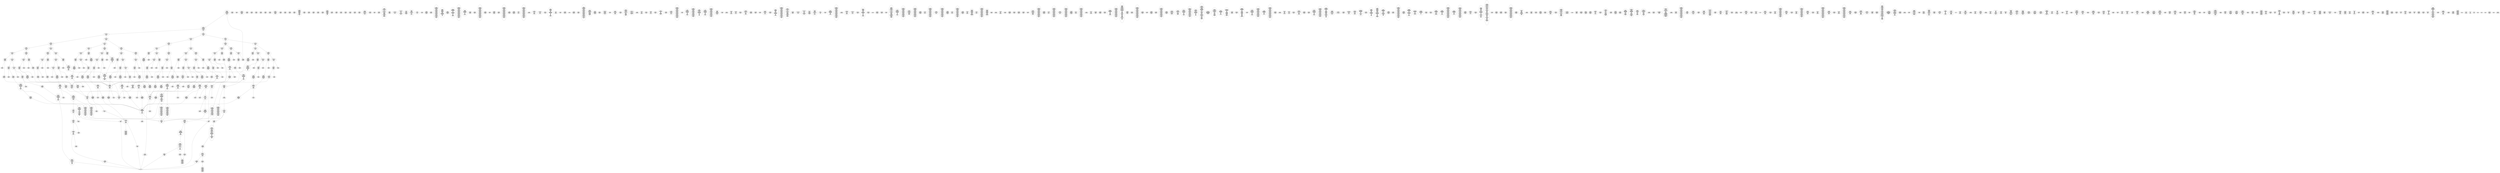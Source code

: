 /* Generated by GvGen v.1.0 (https://www.github.com/stricaud/gvgen) */

digraph G {
compound=true;
   node1 [label="[anywhere]"];
   node2 [label="# 0x0
PUSHX Data
PUSHX Data
MSTORE
PUSHX LogicData
CALLDATASIZE
LT
PUSHX Data
JUMPI
"];
   node3 [label="# 0xd
PUSHX Data
CALLDATALOAD
PUSHX BitData
SHR
PUSHX LogicData
GT
PUSHX Data
JUMPI
"];
   node4 [label="# 0x1e
PUSHX LogicData
GT
PUSHX Data
JUMPI
"];
   node5 [label="# 0x29
PUSHX LogicData
GT
PUSHX Data
JUMPI
"];
   node6 [label="# 0x34
PUSHX LogicData
GT
PUSHX Data
JUMPI
"];
   node7 [label="# 0x3f
PUSHX LogicData
EQ
PUSHX Data
JUMPI
"];
   node8 [label="# 0x4a
PUSHX LogicData
EQ
PUSHX Data
JUMPI
"];
   node9 [label="# 0x55
PUSHX LogicData
EQ
PUSHX Data
JUMPI
"];
   node10 [label="# 0x60
PUSHX Data
REVERT
"];
   node11 [label="# 0x64
JUMPDEST
PUSHX LogicData
EQ
PUSHX Data
JUMPI
"];
   node12 [label="# 0x70
PUSHX LogicData
EQ
PUSHX Data
JUMPI
"];
   node13 [label="# 0x7b
PUSHX LogicData
EQ
PUSHX Data
JUMPI
"];
   node14 [label="# 0x86
PUSHX Data
REVERT
"];
   node15 [label="# 0x8a
JUMPDEST
PUSHX LogicData
GT
PUSHX Data
JUMPI
"];
   node16 [label="# 0x96
PUSHX LogicData
EQ
PUSHX Data
JUMPI
"];
   node17 [label="# 0xa1
PUSHX LogicData
EQ
PUSHX Data
JUMPI
"];
   node18 [label="# 0xac
PUSHX LogicData
EQ
PUSHX Data
JUMPI
"];
   node19 [label="# 0xb7
PUSHX Data
REVERT
"];
   node20 [label="# 0xbb
JUMPDEST
PUSHX LogicData
EQ
PUSHX Data
JUMPI
"];
   node21 [label="# 0xc7
PUSHX LogicData
EQ
PUSHX Data
JUMPI
"];
   node22 [label="# 0xd2
PUSHX Data
REVERT
"];
   node23 [label="# 0xd6
JUMPDEST
PUSHX LogicData
GT
PUSHX Data
JUMPI
"];
   node24 [label="# 0xe2
PUSHX LogicData
GT
PUSHX Data
JUMPI
"];
   node25 [label="# 0xed
PUSHX LogicData
EQ
PUSHX Data
JUMPI
"];
   node26 [label="# 0xf8
PUSHX LogicData
EQ
PUSHX Data
JUMPI
"];
   node27 [label="# 0x103
PUSHX LogicData
EQ
PUSHX Data
JUMPI
"];
   node28 [label="# 0x10e
PUSHX Data
REVERT
"];
   node29 [label="# 0x112
JUMPDEST
PUSHX LogicData
EQ
PUSHX Data
JUMPI
"];
   node30 [label="# 0x11e
PUSHX LogicData
EQ
PUSHX Data
JUMPI
"];
   node31 [label="# 0x129
PUSHX Data
REVERT
"];
   node32 [label="# 0x12d
JUMPDEST
PUSHX LogicData
GT
PUSHX Data
JUMPI
"];
   node33 [label="# 0x139
PUSHX LogicData
EQ
PUSHX Data
JUMPI
"];
   node34 [label="# 0x144
PUSHX LogicData
EQ
PUSHX Data
JUMPI
"];
   node35 [label="# 0x14f
PUSHX LogicData
EQ
PUSHX Data
JUMPI
"];
   node36 [label="# 0x15a
PUSHX Data
REVERT
"];
   node37 [label="# 0x15e
JUMPDEST
PUSHX LogicData
EQ
PUSHX Data
JUMPI
"];
   node38 [label="# 0x16a
PUSHX LogicData
EQ
PUSHX Data
JUMPI
"];
   node39 [label="# 0x175
PUSHX Data
REVERT
"];
   node40 [label="# 0x179
JUMPDEST
PUSHX LogicData
GT
PUSHX Data
JUMPI
"];
   node41 [label="# 0x185
PUSHX LogicData
GT
PUSHX Data
JUMPI
"];
   node42 [label="# 0x190
PUSHX LogicData
GT
PUSHX Data
JUMPI
"];
   node43 [label="# 0x19b
PUSHX LogicData
EQ
PUSHX Data
JUMPI
"];
   node44 [label="# 0x1a6
PUSHX LogicData
EQ
PUSHX Data
JUMPI
"];
   node45 [label="# 0x1b1
PUSHX LogicData
EQ
PUSHX Data
JUMPI
"];
   node46 [label="# 0x1bc
PUSHX Data
REVERT
"];
   node47 [label="# 0x1c0
JUMPDEST
PUSHX LogicData
EQ
PUSHX Data
JUMPI
"];
   node48 [label="# 0x1cc
PUSHX LogicData
EQ
PUSHX Data
JUMPI
"];
   node49 [label="# 0x1d7
PUSHX Data
REVERT
"];
   node50 [label="# 0x1db
JUMPDEST
PUSHX LogicData
GT
PUSHX Data
JUMPI
"];
   node51 [label="# 0x1e7
PUSHX LogicData
EQ
PUSHX Data
JUMPI
"];
   node52 [label="# 0x1f2
PUSHX LogicData
EQ
PUSHX Data
JUMPI
"];
   node53 [label="# 0x1fd
PUSHX LogicData
EQ
PUSHX Data
JUMPI
"];
   node54 [label="# 0x208
PUSHX Data
REVERT
"];
   node55 [label="# 0x20c
JUMPDEST
PUSHX LogicData
EQ
PUSHX Data
JUMPI
"];
   node56 [label="# 0x218
PUSHX LogicData
EQ
PUSHX Data
JUMPI
"];
   node57 [label="# 0x223
PUSHX Data
REVERT
"];
   node58 [label="# 0x227
JUMPDEST
PUSHX LogicData
GT
PUSHX Data
JUMPI
"];
   node59 [label="# 0x233
PUSHX LogicData
GT
PUSHX Data
JUMPI
"];
   node60 [label="# 0x23e
PUSHX LogicData
EQ
PUSHX Data
JUMPI
"];
   node61 [label="# 0x249
PUSHX LogicData
EQ
PUSHX Data
JUMPI
"];
   node62 [label="# 0x254
PUSHX LogicData
EQ
PUSHX Data
JUMPI
"];
   node63 [label="# 0x25f
PUSHX Data
REVERT
"];
   node64 [label="# 0x263
JUMPDEST
PUSHX LogicData
EQ
PUSHX Data
JUMPI
"];
   node65 [label="# 0x26f
PUSHX LogicData
EQ
PUSHX Data
JUMPI
"];
   node66 [label="# 0x27a
PUSHX Data
REVERT
"];
   node67 [label="# 0x27e
JUMPDEST
PUSHX LogicData
GT
PUSHX Data
JUMPI
"];
   node68 [label="# 0x28a
PUSHX LogicData
EQ
PUSHX Data
JUMPI
"];
   node69 [label="# 0x295
PUSHX LogicData
EQ
PUSHX Data
JUMPI
"];
   node70 [label="# 0x2a0
PUSHX LogicData
EQ
PUSHX Data
JUMPI
"];
   node71 [label="# 0x2ab
PUSHX Data
REVERT
"];
   node72 [label="# 0x2af
JUMPDEST
PUSHX LogicData
EQ
PUSHX Data
JUMPI
"];
   node73 [label="# 0x2bb
PUSHX LogicData
EQ
PUSHX Data
JUMPI
"];
   node74 [label="# 0x2c6
JUMPDEST
PUSHX Data
REVERT
"];
   node75 [label="# 0x2cb
JUMPDEST
CALLVALUE
ISZERO
PUSHX Data
JUMPI
"];
   node76 [label="# 0x2d3
PUSHX Data
REVERT
"];
   node77 [label="# 0x2d7
JUMPDEST
PUSHX Data
PUSHX Data
CALLDATASIZE
PUSHX Data
PUSHX Data
JUMP
"];
   node78 [label="# 0x2e6
JUMPDEST
PUSHX Data
JUMP
"];
   node79 [label="# 0x2eb
JUMPDEST
PUSHX MemData
MLOAD
ISZERO
ISZERO
MSTORE
PUSHX ArithData
ADD
"];
   node80 [label="# 0x2f7
JUMPDEST
PUSHX MemData
MLOAD
SUB
RETURN
"];
   node81 [label="# 0x300
JUMPDEST
CALLVALUE
ISZERO
PUSHX Data
JUMPI
"];
   node82 [label="# 0x308
PUSHX Data
REVERT
"];
   node83 [label="# 0x30c
JUMPDEST
PUSHX Data
PUSHX Data
JUMP
"];
   node84 [label="# 0x315
JUMPDEST
STOP
"];
   node85 [label="# 0x317
JUMPDEST
CALLVALUE
ISZERO
PUSHX Data
JUMPI
"];
   node86 [label="# 0x31f
PUSHX Data
REVERT
"];
   node87 [label="# 0x323
JUMPDEST
PUSHX Data
PUSHX Data
JUMP
"];
   node88 [label="# 0x32c
JUMPDEST
PUSHX MemData
MLOAD
PUSHX Data
PUSHX Data
JUMP
"];
   node89 [label="# 0x339
JUMPDEST
CALLVALUE
ISZERO
PUSHX Data
JUMPI
"];
   node90 [label="# 0x341
PUSHX Data
REVERT
"];
   node91 [label="# 0x345
JUMPDEST
PUSHX Data
PUSHX Data
CALLDATASIZE
PUSHX Data
PUSHX Data
JUMP
"];
   node92 [label="# 0x354
JUMPDEST
PUSHX Data
JUMP
"];
   node93 [label="# 0x359
JUMPDEST
PUSHX MemData
MLOAD
PUSHX ArithData
PUSHX BitData
PUSHX BitData
SHL
SUB
AND
MSTORE
PUSHX ArithData
ADD
PUSHX Data
JUMP
"];
   node94 [label="# 0x371
JUMPDEST
CALLVALUE
ISZERO
PUSHX Data
JUMPI
"];
   node95 [label="# 0x379
PUSHX Data
REVERT
"];
   node96 [label="# 0x37d
JUMPDEST
PUSHX Data
PUSHX Data
JUMP
"];
   node97 [label="# 0x386
JUMPDEST
PUSHX MemData
MLOAD
MSTORE
PUSHX ArithData
ADD
PUSHX Data
JUMP
"];
   node98 [label="# 0x394
JUMPDEST
CALLVALUE
ISZERO
PUSHX Data
JUMPI
"];
   node99 [label="# 0x39c
PUSHX Data
REVERT
"];
   node100 [label="# 0x3a0
JUMPDEST
PUSHX Data
PUSHX Data
CALLDATASIZE
PUSHX Data
PUSHX Data
JUMP
"];
   node101 [label="# 0x3af
JUMPDEST
PUSHX Data
JUMP
"];
   node102 [label="# 0x3b4
JUMPDEST
CALLVALUE
ISZERO
PUSHX Data
JUMPI
"];
   node103 [label="# 0x3bc
PUSHX Data
REVERT
"];
   node104 [label="# 0x3c0
JUMPDEST
PUSHX StorData
SLOAD
PUSHX Data
JUMP
"];
   node105 [label="# 0x3c9
JUMPDEST
CALLVALUE
ISZERO
PUSHX Data
JUMPI
"];
   node106 [label="# 0x3d1
PUSHX Data
REVERT
"];
   node107 [label="# 0x3d5
JUMPDEST
PUSHX Data
PUSHX Data
CALLDATASIZE
PUSHX Data
PUSHX Data
JUMP
"];
   node108 [label="# 0x3e4
JUMPDEST
PUSHX Data
JUMP
"];
   node109 [label="# 0x3e9
JUMPDEST
CALLVALUE
ISZERO
PUSHX Data
JUMPI
"];
   node110 [label="# 0x3f1
PUSHX Data
REVERT
"];
   node111 [label="# 0x3f5
JUMPDEST
PUSHX StorData
SLOAD
PUSHX Data
PUSHX ArithData
PUSHX BitData
PUSHX BitData
SHL
SUB
AND
JUMP
"];
   node112 [label="# 0x409
JUMPDEST
CALLVALUE
ISZERO
PUSHX Data
JUMPI
"];
   node113 [label="# 0x411
PUSHX Data
REVERT
"];
   node114 [label="# 0x415
JUMPDEST
PUSHX Data
PUSHX Data
CALLDATASIZE
PUSHX Data
PUSHX Data
JUMP
"];
   node115 [label="# 0x424
JUMPDEST
PUSHX Data
JUMP
"];
   node116 [label="# 0x429
JUMPDEST
CALLVALUE
ISZERO
PUSHX Data
JUMPI
"];
   node117 [label="# 0x431
PUSHX Data
REVERT
"];
   node118 [label="# 0x435
JUMPDEST
PUSHX Data
PUSHX Data
JUMP
"];
   node119 [label="# 0x43e
JUMPDEST
CALLVALUE
ISZERO
PUSHX Data
JUMPI
"];
   node120 [label="# 0x446
PUSHX Data
REVERT
"];
   node121 [label="# 0x44a
JUMPDEST
PUSHX Data
PUSHX Data
CALLDATASIZE
PUSHX Data
PUSHX Data
JUMP
"];
   node122 [label="# 0x459
JUMPDEST
PUSHX Data
JUMP
"];
   node123 [label="# 0x45e
JUMPDEST
CALLVALUE
ISZERO
PUSHX Data
JUMPI
"];
   node124 [label="# 0x466
PUSHX Data
REVERT
"];
   node125 [label="# 0x46a
JUMPDEST
PUSHX Data
PUSHX Data
CALLDATASIZE
PUSHX Data
PUSHX Data
JUMP
"];
   node126 [label="# 0x479
JUMPDEST
PUSHX Data
JUMP
"];
   node127 [label="# 0x47e
JUMPDEST
PUSHX MemData
MLOAD
PUSHX Data
PUSHX Data
JUMP
"];
   node128 [label="# 0x48b
JUMPDEST
CALLVALUE
ISZERO
PUSHX Data
JUMPI
"];
   node129 [label="# 0x493
PUSHX Data
REVERT
"];
   node130 [label="# 0x497
JUMPDEST
PUSHX Data
PUSHX Data
CALLDATASIZE
PUSHX Data
PUSHX Data
JUMP
"];
   node131 [label="# 0x4a6
JUMPDEST
PUSHX Data
JUMP
"];
   node132 [label="# 0x4ab
JUMPDEST
CALLVALUE
ISZERO
PUSHX Data
JUMPI
"];
   node133 [label="# 0x4b3
PUSHX Data
REVERT
"];
   node134 [label="# 0x4b7
JUMPDEST
PUSHX Data
PUSHX Data
CALLDATASIZE
PUSHX Data
PUSHX Data
JUMP
"];
   node135 [label="# 0x4c6
JUMPDEST
PUSHX Data
JUMP
"];
   node136 [label="# 0x4cb
JUMPDEST
CALLVALUE
ISZERO
PUSHX Data
JUMPI
"];
   node137 [label="# 0x4d3
PUSHX Data
REVERT
"];
   node138 [label="# 0x4d7
JUMPDEST
PUSHX Data
PUSHX Data
CALLDATASIZE
PUSHX Data
PUSHX Data
JUMP
"];
   node139 [label="# 0x4e6
JUMPDEST
PUSHX Data
JUMP
"];
   node140 [label="# 0x4eb
JUMPDEST
CALLVALUE
ISZERO
PUSHX Data
JUMPI
"];
   node141 [label="# 0x4f3
PUSHX Data
REVERT
"];
   node142 [label="# 0x4f7
JUMPDEST
PUSHX Data
PUSHX Data
CALLDATASIZE
PUSHX Data
PUSHX Data
JUMP
"];
   node143 [label="# 0x506
JUMPDEST
PUSHX Data
JUMP
"];
   node144 [label="# 0x50b
JUMPDEST
CALLVALUE
ISZERO
PUSHX Data
JUMPI
"];
   node145 [label="# 0x513
PUSHX Data
REVERT
"];
   node146 [label="# 0x517
JUMPDEST
PUSHX Data
PUSHX Data
CALLDATASIZE
PUSHX Data
PUSHX Data
JUMP
"];
   node147 [label="# 0x526
JUMPDEST
PUSHX Data
PUSHX Data
MSTORE
PUSHX Data
MSTORE
PUSHX Data
SHA3
SLOAD
PUSHX BitData
AND
JUMP
"];
   node148 [label="# 0x53b
JUMPDEST
CALLVALUE
ISZERO
PUSHX Data
JUMPI
"];
   node149 [label="# 0x543
PUSHX Data
REVERT
"];
   node150 [label="# 0x547
JUMPDEST
PUSHX StorData
SLOAD
PUSHX Data
PUSHX BitData
AND
JUMP
"];
   node151 [label="# 0x555
JUMPDEST
CALLVALUE
ISZERO
PUSHX Data
JUMPI
"];
   node152 [label="# 0x55d
PUSHX Data
REVERT
"];
   node153 [label="# 0x561
JUMPDEST
PUSHX Data
PUSHX Data
CALLDATASIZE
PUSHX Data
PUSHX Data
JUMP
"];
   node154 [label="# 0x570
JUMPDEST
PUSHX Data
JUMP
"];
   node155 [label="# 0x575
JUMPDEST
CALLVALUE
ISZERO
PUSHX Data
JUMPI
"];
   node156 [label="# 0x57d
PUSHX Data
REVERT
"];
   node157 [label="# 0x581
JUMPDEST
PUSHX Data
PUSHX Data
JUMP
"];
   node158 [label="# 0x58a
JUMPDEST
CALLVALUE
ISZERO
PUSHX Data
JUMPI
"];
   node159 [label="# 0x592
PUSHX Data
REVERT
"];
   node160 [label="# 0x596
JUMPDEST
PUSHX Data
PUSHX Data
CALLDATASIZE
PUSHX Data
PUSHX Data
JUMP
"];
   node161 [label="# 0x5a5
JUMPDEST
PUSHX Data
JUMP
"];
   node162 [label="# 0x5aa
JUMPDEST
CALLVALUE
ISZERO
PUSHX Data
JUMPI
"];
   node163 [label="# 0x5b2
PUSHX Data
REVERT
"];
   node164 [label="# 0x5b6
JUMPDEST
PUSHX Data
PUSHX Data
JUMP
"];
   node165 [label="# 0x5c5
JUMPDEST
CALLVALUE
ISZERO
PUSHX Data
JUMPI
"];
   node166 [label="# 0x5cd
PUSHX Data
REVERT
"];
   node167 [label="# 0x5d1
JUMPDEST
PUSHX Data
PUSHX Data
JUMP
"];
   node168 [label="# 0x5da
JUMPDEST
CALLVALUE
ISZERO
PUSHX Data
JUMPI
"];
   node169 [label="# 0x5e2
PUSHX Data
REVERT
"];
   node170 [label="# 0x5e6
JUMPDEST
PUSHX Data
PUSHX Data
JUMP
"];
   node171 [label="# 0x5ef
JUMPDEST
CALLVALUE
ISZERO
PUSHX Data
JUMPI
"];
   node172 [label="# 0x5f7
PUSHX Data
REVERT
"];
   node173 [label="# 0x5fb
JUMPDEST
PUSHX Data
PUSHX Data
JUMP
"];
   node174 [label="# 0x605
JUMPDEST
CALLVALUE
ISZERO
PUSHX Data
JUMPI
"];
   node175 [label="# 0x60d
PUSHX Data
REVERT
"];
   node176 [label="# 0x611
JUMPDEST
PUSHX Data
PUSHX Data
JUMP
"];
   node177 [label="# 0x61a
JUMPDEST
CALLVALUE
ISZERO
PUSHX Data
JUMPI
"];
   node178 [label="# 0x622
PUSHX Data
REVERT
"];
   node179 [label="# 0x626
JUMPDEST
PUSHX StorData
SLOAD
PUSHX ArithData
PUSHX BitData
PUSHX BitData
SHL
SUB
AND
PUSHX Data
JUMP
"];
   node180 [label="# 0x638
JUMPDEST
CALLVALUE
ISZERO
PUSHX Data
JUMPI
"];
   node181 [label="# 0x640
PUSHX Data
REVERT
"];
   node182 [label="# 0x644
JUMPDEST
PUSHX Data
PUSHX Data
JUMP
"];
   node183 [label="# 0x64d
JUMPDEST
PUSHX Data
PUSHX Data
CALLDATASIZE
PUSHX Data
PUSHX Data
JUMP
"];
   node184 [label="# 0x65b
JUMPDEST
PUSHX Data
JUMP
"];
   node185 [label="# 0x660
JUMPDEST
PUSHX Data
PUSHX Data
CALLDATASIZE
PUSHX Data
PUSHX Data
JUMP
"];
   node186 [label="# 0x66e
JUMPDEST
PUSHX Data
JUMP
"];
   node187 [label="# 0x673
JUMPDEST
CALLVALUE
ISZERO
PUSHX Data
JUMPI
"];
   node188 [label="# 0x67b
PUSHX Data
REVERT
"];
   node189 [label="# 0x67f
JUMPDEST
PUSHX Data
PUSHX Data
CALLDATASIZE
PUSHX Data
PUSHX Data
JUMP
"];
   node190 [label="# 0x68e
JUMPDEST
PUSHX Data
JUMP
"];
   node191 [label="# 0x693
JUMPDEST
CALLVALUE
ISZERO
PUSHX Data
JUMPI
"];
   node192 [label="# 0x69b
PUSHX Data
REVERT
"];
   node193 [label="# 0x69f
JUMPDEST
PUSHX Data
PUSHX Data
CALLDATASIZE
PUSHX Data
PUSHX Data
JUMP
"];
   node194 [label="# 0x6ae
JUMPDEST
PUSHX Data
PUSHX Data
MSTORE
PUSHX Data
MSTORE
PUSHX Data
SHA3
SLOAD
JUMP
"];
   node195 [label="# 0x6c0
JUMPDEST
CALLVALUE
ISZERO
PUSHX Data
JUMPI
"];
   node196 [label="# 0x6c8
PUSHX Data
REVERT
"];
   node197 [label="# 0x6cc
JUMPDEST
PUSHX Data
PUSHX Data
CALLDATASIZE
PUSHX Data
PUSHX Data
JUMP
"];
   node198 [label="# 0x6db
JUMPDEST
PUSHX Data
JUMP
"];
   node199 [label="# 0x6e0
JUMPDEST
CALLVALUE
ISZERO
PUSHX Data
JUMPI
"];
   node200 [label="# 0x6e8
PUSHX Data
REVERT
"];
   node201 [label="# 0x6ec
JUMPDEST
PUSHX Data
PUSHX Data
CALLDATASIZE
PUSHX Data
PUSHX Data
JUMP
"];
   node202 [label="# 0x6fb
JUMPDEST
PUSHX Data
JUMP
"];
   node203 [label="# 0x700
JUMPDEST
CALLVALUE
ISZERO
PUSHX Data
JUMPI
"];
   node204 [label="# 0x708
PUSHX Data
REVERT
"];
   node205 [label="# 0x70c
JUMPDEST
PUSHX StorData
SLOAD
PUSHX Data
PUSHX ArithData
PUSHX BitData
PUSHX BitData
SHL
SUB
AND
JUMP
"];
   node206 [label="# 0x720
JUMPDEST
CALLVALUE
ISZERO
PUSHX Data
JUMPI
"];
   node207 [label="# 0x728
PUSHX Data
REVERT
"];
   node208 [label="# 0x72c
JUMPDEST
PUSHX Data
PUSHX Data
CALLDATASIZE
PUSHX Data
PUSHX Data
JUMP
"];
   node209 [label="# 0x73b
JUMPDEST
PUSHX Data
JUMP
"];
   node210 [label="# 0x740
JUMPDEST
CALLVALUE
ISZERO
PUSHX Data
JUMPI
"];
   node211 [label="# 0x748
PUSHX Data
REVERT
"];
   node212 [label="# 0x74c
JUMPDEST
PUSHX Data
PUSHX Data
CALLDATASIZE
PUSHX Data
PUSHX Data
JUMP
"];
   node213 [label="# 0x75b
JUMPDEST
PUSHX Data
JUMP
"];
   node214 [label="# 0x760
JUMPDEST
CALLVALUE
ISZERO
PUSHX Data
JUMPI
"];
   node215 [label="# 0x768
PUSHX Data
REVERT
"];
   node216 [label="# 0x76c
JUMPDEST
PUSHX Data
PUSHX Data
CALLDATASIZE
PUSHX Data
PUSHX Data
JUMP
"];
   node217 [label="# 0x77b
JUMPDEST
PUSHX Data
JUMP
"];
   node218 [label="# 0x780
JUMPDEST
CALLVALUE
ISZERO
PUSHX Data
JUMPI
"];
   node219 [label="# 0x788
PUSHX Data
REVERT
"];
   node220 [label="# 0x78c
JUMPDEST
PUSHX Data
PUSHX Data
CALLDATASIZE
PUSHX Data
PUSHX Data
JUMP
"];
   node221 [label="# 0x79b
JUMPDEST
PUSHX Data
JUMP
"];
   node222 [label="# 0x7a0
JUMPDEST
CALLVALUE
ISZERO
PUSHX Data
JUMPI
"];
   node223 [label="# 0x7a8
PUSHX Data
REVERT
"];
   node224 [label="# 0x7ac
JUMPDEST
PUSHX Data
PUSHX Data
CALLDATASIZE
PUSHX Data
PUSHX Data
JUMP
"];
   node225 [label="# 0x7bb
JUMPDEST
PUSHX Data
JUMP
"];
   node226 [label="# 0x7c0
JUMPDEST
PUSHX Data
PUSHX BitData
AND
PUSHX LogicData
EQ
PUSHX Data
JUMPI
"];
   node227 [label="# 0x80d
PUSHX Data
PUSHX Data
JUMP
"];
   node228 [label="# 0x816
JUMPDEST
JUMP
"];
   node229 [label="# 0x81c
JUMPDEST
PUSHX StorData
SLOAD
PUSHX ArithData
PUSHX BitData
PUSHX BitData
SHL
SUB
AND
CALLER
EQ
PUSHX Data
JUMPI
"];
   node230 [label="# 0x82f
PUSHX MemData
MLOAD
PUSHX BitData
PUSHX BitData
SHL
MSTORE
PUSHX Data
PUSHX ArithData
ADD
MSTORE
PUSHX ArithData
ADD
MSTORE
PUSHX Data
PUSHX ArithData
ADD
MSTORE
PUSHX ArithData
ADD
"];
   node231 [label="# 0x872
JUMPDEST
PUSHX MemData
MLOAD
SUB
REVERT
"];
   node232 [label="# 0x87b
JUMPDEST
PUSHX StorData
SLOAD
ISZERO
PUSHX Data
JUMPI
"];
   node233 [label="# 0x884
PUSHX MemData
MLOAD
PUSHX BitData
PUSHX BitData
SHL
MSTORE
PUSHX Data
PUSHX ArithData
ADD
MSTORE
PUSHX Data
PUSHX ArithData
ADD
MSTORE
PUSHX Data
PUSHX ArithData
ADD
MSTORE
PUSHX ArithData
ADD
PUSHX Data
JUMP
"];
   node234 [label="# 0x8cb
JUMPDEST
PUSHX Data
"];
   node235 [label="# 0x8ce
JUMPDEST
PUSHX LogicData
LT
ISZERO
PUSHX Data
JUMPI
"];
   node236 [label="# 0x8d8
PUSHX Data
CALLER
PUSHX Data
JUMP
"];
   node237 [label="# 0x8e1
JUMPDEST
PUSHX Data
PUSHX Data
JUMP
"];
   node238 [label="# 0x8eb
JUMPDEST
PUSHX Data
JUMP
"];
   node239 [label="# 0x8f3
JUMPDEST
JUMP
"];
   node240 [label="# 0x8f6
JUMPDEST
PUSHX Data
PUSHX StorData
SLOAD
PUSHX Data
PUSHX Data
JUMP
"];
   node241 [label="# 0x905
JUMPDEST
PUSHX ArithData
ADD
PUSHX ArithData
DIV
MUL
PUSHX ArithData
ADD
PUSHX MemData
MLOAD
ADD
PUSHX Data
MSTORE
MSTORE
PUSHX ArithData
ADD
SLOAD
PUSHX Data
PUSHX Data
JUMP
"];
   node242 [label="# 0x931
JUMPDEST
ISZERO
PUSHX Data
JUMPI
"];
   node243 [label="# 0x938
PUSHX LogicData
LT
PUSHX Data
JUMPI
"];
   node244 [label="# 0x940
PUSHX ArithData
SLOAD
DIV
MUL
MSTORE
PUSHX ArithData
ADD
PUSHX Data
JUMP
"];
   node245 [label="# 0x953
JUMPDEST
ADD
PUSHX Data
MSTORE
PUSHX Data
PUSHX Data
SHA3
"];
   node246 [label="# 0x961
JUMPDEST
SLOAD
MSTORE
PUSHX ArithData
ADD
PUSHX ArithData
ADD
GT
PUSHX Data
JUMPI
"];
   node247 [label="# 0x975
SUB
PUSHX BitData
AND
ADD
"];
   node248 [label="# 0x97e
JUMPDEST
JUMP
"];
   node249 [label="# 0x988
JUMPDEST
PUSHX Data
PUSHX Data
PUSHX Data
JUMP
"];
   node250 [label="# 0x993
JUMPDEST
PUSHX Data
JUMPI
"];
   node251 [label="# 0x998
PUSHX MemData
MLOAD
PUSHX BitData
PUSHX BitData
SHL
MSTORE
PUSHX Data
PUSHX ArithData
ADD
MSTORE
PUSHX Data
PUSHX ArithData
ADD
MSTORE
PUSHX Data
PUSHX ArithData
ADD
MSTORE
PUSHX Data
PUSHX ArithData
ADD
MSTORE
PUSHX ArithData
ADD
PUSHX Data
JUMP
"];
   node252 [label="# 0xa05
JUMPDEST
PUSHX Data
MSTORE
PUSHX Data
PUSHX Data
MSTORE
PUSHX Data
SHA3
SLOAD
PUSHX ArithData
PUSHX BitData
PUSHX BitData
SHL
SUB
AND
JUMP
"];
   node253 [label="# 0xa21
JUMPDEST
PUSHX Data
PUSHX Data
PUSHX Data
JUMP
"];
   node254 [label="# 0xa2c
JUMPDEST
PUSHX ArithData
PUSHX BitData
PUSHX BitData
SHL
SUB
AND
PUSHX ArithData
PUSHX BitData
PUSHX BitData
SHL
SUB
AND
EQ
ISZERO
PUSHX Data
JUMPI
"];
   node255 [label="# 0xa49
PUSHX MemData
MLOAD
PUSHX BitData
PUSHX BitData
SHL
MSTORE
PUSHX Data
PUSHX ArithData
ADD
MSTORE
PUSHX Data
PUSHX ArithData
ADD
MSTORE
PUSHX Data
PUSHX ArithData
ADD
MSTORE
PUSHX Data
PUSHX ArithData
ADD
MSTORE
PUSHX ArithData
ADD
PUSHX Data
JUMP
"];
   node256 [label="# 0xab6
JUMPDEST
CALLER
PUSHX ArithData
PUSHX BitData
PUSHX BitData
SHL
SUB
AND
EQ
PUSHX Data
JUMPI
"];
   node257 [label="# 0xac8
PUSHX Data
CALLER
PUSHX Data
JUMP
"];
   node258 [label="# 0xad2
JUMPDEST
PUSHX Data
JUMPI
"];
   node259 [label="# 0xad7
PUSHX MemData
MLOAD
PUSHX BitData
PUSHX BitData
SHL
MSTORE
PUSHX Data
PUSHX ArithData
ADD
MSTORE
PUSHX Data
PUSHX ArithData
ADD
MSTORE
PUSHX Data
PUSHX ArithData
ADD
MSTORE
PUSHX Data
PUSHX ArithData
ADD
MSTORE
PUSHX ArithData
ADD
PUSHX Data
JUMP
"];
   node260 [label="# 0xb44
JUMPDEST
PUSHX Data
PUSHX Data
JUMP
"];
   node261 [label="# 0xb4e
JUMPDEST
JUMP
"];
   node262 [label="# 0xb53
JUMPDEST
PUSHX Data
CALLER
PUSHX Data
JUMP
"];
   node263 [label="# 0xb5d
JUMPDEST
PUSHX Data
JUMPI
"];
   node264 [label="# 0xb62
PUSHX MemData
MLOAD
PUSHX BitData
PUSHX BitData
SHL
MSTORE
PUSHX Data
PUSHX ArithData
ADD
MSTORE
PUSHX Data
PUSHX ArithData
ADD
MSTORE
PUSHX Data
PUSHX ArithData
ADD
MSTORE
PUSHX Data
PUSHX ArithData
ADD
MSTORE
PUSHX ArithData
ADD
PUSHX Data
JUMP
"];
   node265 [label="# 0xbcf
JUMPDEST
PUSHX Data
PUSHX Data
JUMP
"];
   node266 [label="# 0xbda
JUMPDEST
PUSHX Data
PUSHX Data
PUSHX Data
JUMP
"];
   node267 [label="# 0xbe5
JUMPDEST
LT
PUSHX Data
JUMPI
"];
   node268 [label="# 0xbec
PUSHX MemData
MLOAD
PUSHX BitData
PUSHX BitData
SHL
MSTORE
PUSHX Data
PUSHX ArithData
ADD
MSTORE
PUSHX Data
PUSHX ArithData
ADD
MSTORE
PUSHX Data
PUSHX ArithData
ADD
MSTORE
PUSHX Data
PUSHX ArithData
ADD
MSTORE
PUSHX ArithData
ADD
PUSHX Data
JUMP
"];
   node269 [label="# 0xc59
JUMPDEST
PUSHX Data
"];
   node270 [label="# 0xc5d
JUMPDEST
PUSHX StorData
SLOAD
LT
ISZERO
PUSHX Data
JUMPI
"];
   node271 [label="# 0xc68
PUSHX StorData
SLOAD
LT
PUSHX Data
JUMPI
"];
   node272 [label="# 0xc73
PUSHX Data
PUSHX Data
JUMP
"];
   node273 [label="# 0xc7a
JUMPDEST
PUSHX Data
MSTORE
PUSHX Data
SHA3
ADD
SLOAD
PUSHX ArithData
PUSHX BitData
PUSHX BitData
SHL
SUB
AND
AND
EQ
ISZERO
PUSHX Data
JUMPI
"];
   node274 [label="# 0xc9a
EQ
ISZERO
PUSHX Data
JUMPI
"];
   node275 [label="# 0xca2
PUSHX Data
JUMP
"];
   node276 [label="# 0xcaa
JUMPDEST
PUSHX Data
PUSHX Data
JUMP
"];
   node277 [label="# 0xcb4
JUMPDEST
"];
   node278 [label="# 0xcb8
JUMPDEST
PUSHX Data
PUSHX Data
JUMP
"];
   node279 [label="# 0xcc2
JUMPDEST
PUSHX Data
JUMP
"];
   node280 [label="# 0xcca
JUMPDEST
PUSHX MemData
MLOAD
PUSHX BitData
PUSHX BitData
SHL
MSTORE
PUSHX Data
PUSHX ArithData
ADD
MSTORE
PUSHX Data
PUSHX ArithData
ADD
MSTORE
PUSHX Data
PUSHX ArithData
ADD
MSTORE
PUSHX Data
PUSHX ArithData
ADD
MSTORE
PUSHX ArithData
ADD
PUSHX Data
JUMP
"];
   node281 [label="# 0xd39
JUMPDEST
PUSHX StorData
SLOAD
PUSHX ArithData
PUSHX BitData
PUSHX BitData
SHL
SUB
AND
CALLER
EQ
PUSHX Data
JUMPI
"];
   node282 [label="# 0xd4c
PUSHX MemData
MLOAD
PUSHX BitData
PUSHX BitData
SHL
MSTORE
PUSHX Data
PUSHX ArithData
ADD
MSTORE
PUSHX ArithData
ADD
MSTORE
PUSHX Data
PUSHX ArithData
ADD
MSTORE
PUSHX ArithData
ADD
PUSHX Data
JUMP
"];
   node283 [label="# 0xd93
JUMPDEST
PUSHX StorData
SLOAD
PUSHX MemData
MLOAD
PUSHX ArithData
PUSHX BitData
PUSHX BitData
SHL
SUB
AND
SELFBALANCE
ISZERO
PUSHX ArithData
MUL
PUSHX Data
CALL
PUSHX Data
JUMPI
"];
   node284 [label="# 0xdc0
PUSHX MemData
MLOAD
PUSHX BitData
PUSHX BitData
SHL
MSTORE
PUSHX Data
PUSHX ArithData
ADD
MSTORE
PUSHX Data
PUSHX ArithData
ADD
MSTORE
PUSHX Data
PUSHX ArithData
ADD
MSTORE
PUSHX ArithData
ADD
PUSHX Data
JUMP
"];
   node285 [label="# 0xe07
JUMPDEST
JUMP
"];
   node286 [label="# 0xe09
JUMPDEST
PUSHX Data
PUSHX MemData
MLOAD
PUSHX ArithData
ADD
PUSHX Data
MSTORE
PUSHX Data
MSTORE
PUSHX Data
JUMP
"];
   node287 [label="# 0xe24
JUMPDEST
PUSHX Data
PUSHX Data
PUSHX Data
PUSHX Data
JUMP
"];
   node288 [label="# 0xe31
JUMPDEST
PUSHX Data
JUMPI
"];
   node289 [label="# 0xe39
PUSHX MemData
MLOAD
PUSHX Data
MSTORE
PUSHX ArithData
ADD
MSTORE
"];
   node290 [label="# 0xe4a
JUMPDEST
JUMP
"];
   node291 [label="# 0xe52
JUMPDEST
PUSHX Data
PUSHX LogicData
GT
ISZERO
PUSHX Data
JUMPI
"];
   node292 [label="# 0xe66
PUSHX Data
PUSHX Data
JUMP
"];
   node293 [label="# 0xe6d
JUMPDEST
PUSHX MemData
MLOAD
MSTORE
PUSHX ArithData
MUL
PUSHX ArithData
ADD
ADD
PUSHX Data
MSTORE
ISZERO
PUSHX Data
JUMPI
"];
   node294 [label="# 0xe87
PUSHX ArithData
ADD
PUSHX ArithData
MUL
CALLDATASIZE
CALLDATACOPY
ADD
"];
   node295 [label="# 0xe96
JUMPDEST
PUSHX Data
"];
   node296 [label="# 0xe9c
JUMPDEST
LT
ISZERO
PUSHX Data
JUMPI
"];
   node297 [label="# 0xea5
PUSHX Data
PUSHX Data
JUMP
"];
   node298 [label="# 0xeae
JUMPDEST
MLOAD
LT
PUSHX Data
JUMPI
"];
   node299 [label="# 0xeb9
PUSHX Data
PUSHX Data
JUMP
"];
   node300 [label="# 0xec0
JUMPDEST
PUSHX ArithData
MUL
ADD
ADD
MSTORE
PUSHX Data
PUSHX Data
JUMP
"];
   node301 [label="# 0xed5
JUMPDEST
PUSHX Data
JUMP
"];
   node302 [label="# 0xedd
JUMPDEST
PUSHX StorData
SLOAD
PUSHX Data
LT
PUSHX Data
JUMPI
"];
   node303 [label="# 0xeea
PUSHX MemData
MLOAD
PUSHX BitData
PUSHX BitData
SHL
MSTORE
PUSHX Data
PUSHX ArithData
ADD
MSTORE
PUSHX Data
PUSHX ArithData
ADD
MSTORE
PUSHX Data
PUSHX ArithData
ADD
MSTORE
PUSHX Data
PUSHX ArithData
ADD
MSTORE
PUSHX ArithData
ADD
PUSHX Data
JUMP
"];
   node304 [label="# 0xf57
JUMPDEST
JUMP
"];
   node305 [label="# 0xf5b
JUMPDEST
PUSHX StorData
SLOAD
PUSHX ArithData
PUSHX BitData
PUSHX BitData
SHL
SUB
AND
CALLER
EQ
PUSHX Data
JUMPI
"];
   node306 [label="# 0xf6e
PUSHX MemData
MLOAD
PUSHX BitData
PUSHX BitData
SHL
MSTORE
PUSHX Data
PUSHX ArithData
ADD
MSTORE
PUSHX ArithData
ADD
MSTORE
PUSHX Data
PUSHX ArithData
ADD
MSTORE
PUSHX ArithData
ADD
PUSHX Data
JUMP
"];
   node307 [label="# 0xfb5
JUMPDEST
PUSHX StorData
SLOAD
PUSHX BitData
AND
PUSHX ArithData
PUSHX BitData
PUSHX BitData
SHL
SUB
AND
OR
SSTORE
JUMP
"];
   node308 [label="# 0xfef
JUMPDEST
PUSHX StorData
SLOAD
PUSHX ArithData
PUSHX BitData
PUSHX BitData
SHL
SUB
AND
CALLER
EQ
PUSHX Data
JUMPI
"];
   node309 [label="# 0x1002
PUSHX MemData
MLOAD
PUSHX BitData
PUSHX BitData
SHL
MSTORE
PUSHX Data
PUSHX ArithData
ADD
MSTORE
PUSHX ArithData
ADD
MSTORE
PUSHX Data
PUSHX ArithData
ADD
MSTORE
PUSHX ArithData
ADD
PUSHX Data
JUMP
"];
   node310 [label="# 0x1049
JUMPDEST
MLOAD
PUSHX Data
PUSHX Data
PUSHX ArithData
ADD
PUSHX Data
JUMP
"];
   node311 [label="# 0x105c
JUMPDEST
JUMP
"];
   node312 [label="# 0x1060
JUMPDEST
PUSHX Data
"];
   node313 [label="# 0x1063
JUMPDEST
MLOAD
LT
ISZERO
PUSHX Data
JUMPI
"];
   node314 [label="# 0x106d
PUSHX Data
MLOAD
LT
PUSHX Data
JUMPI
"];
   node315 [label="# 0x107c
PUSHX Data
PUSHX Data
JUMP
"];
   node316 [label="# 0x1083
JUMPDEST
PUSHX ArithData
MUL
PUSHX ArithData
ADD
ADD
MLOAD
PUSHX Data
JUMP
"];
   node317 [label="# 0x1091
JUMPDEST
PUSHX Data
PUSHX Data
JUMP
"];
   node318 [label="# 0x109b
JUMPDEST
PUSHX Data
JUMP
"];
   node319 [label="# 0x10a3
JUMPDEST
JUMP
"];
   node320 [label="# 0x10aa
JUMPDEST
PUSHX Data
PUSHX StorData
SLOAD
LT
PUSHX Data
JUMPI
"];
   node321 [label="# 0x10b9
PUSHX Data
PUSHX Data
JUMP
"];
   node322 [label="# 0x10c0
JUMPDEST
PUSHX Data
MSTORE
PUSHX Data
SHA3
ADD
SLOAD
PUSHX ArithData
PUSHX BitData
PUSHX BitData
SHL
SUB
AND
PUSHX Data
JUMPI
"];
   node323 [label="# 0x10dd
PUSHX MemData
MLOAD
PUSHX BitData
PUSHX BitData
SHL
MSTORE
PUSHX Data
PUSHX ArithData
ADD
MSTORE
PUSHX Data
PUSHX ArithData
ADD
MSTORE
PUSHX Data
PUSHX ArithData
ADD
MSTORE
PUSHX Data
PUSHX ArithData
ADD
MSTORE
PUSHX ArithData
ADD
PUSHX Data
JUMP
"];
   node324 [label="# 0x114a
JUMPDEST
PUSHX StorData
SLOAD
PUSHX Data
PUSHX Data
JUMP
"];
   node325 [label="# 0x1157
JUMPDEST
PUSHX ArithData
ADD
PUSHX ArithData
DIV
MUL
PUSHX ArithData
ADD
PUSHX MemData
MLOAD
ADD
PUSHX Data
MSTORE
MSTORE
PUSHX ArithData
ADD
SLOAD
PUSHX Data
PUSHX Data
JUMP
"];
   node326 [label="# 0x1183
JUMPDEST
ISZERO
PUSHX Data
JUMPI
"];
   node327 [label="# 0x118a
PUSHX LogicData
LT
PUSHX Data
JUMPI
"];
   node328 [label="# 0x1192
PUSHX ArithData
SLOAD
DIV
MUL
MSTORE
PUSHX ArithData
ADD
PUSHX Data
JUMP
"];
   node329 [label="# 0x11a5
JUMPDEST
ADD
PUSHX Data
MSTORE
PUSHX Data
PUSHX Data
SHA3
"];
   node330 [label="# 0x11b3
JUMPDEST
SLOAD
MSTORE
PUSHX ArithData
ADD
PUSHX ArithData
ADD
GT
PUSHX Data
JUMPI
"];
   node331 [label="# 0x11c7
SUB
PUSHX BitData
AND
ADD
"];
   node332 [label="# 0x11d0
JUMPDEST
JUMP
"];
   node333 [label="# 0x11d8
JUMPDEST
PUSHX Data
PUSHX ArithData
PUSHX BitData
PUSHX BitData
SHL
SUB
AND
PUSHX Data
JUMPI
"];
   node334 [label="# 0x11e9
PUSHX MemData
MLOAD
PUSHX BitData
PUSHX BitData
SHL
MSTORE
PUSHX Data
PUSHX ArithData
ADD
MSTORE
PUSHX Data
PUSHX ArithData
ADD
MSTORE
PUSHX Data
PUSHX ArithData
ADD
MSTORE
PUSHX Data
PUSHX ArithData
ADD
MSTORE
PUSHX ArithData
ADD
PUSHX Data
JUMP
"];
   node335 [label="# 0x1256
JUMPDEST
PUSHX Data
"];
   node336 [label="# 0x125a
JUMPDEST
PUSHX StorData
SLOAD
LT
ISZERO
PUSHX Data
JUMPI
"];
   node337 [label="# 0x1265
PUSHX StorData
SLOAD
LT
PUSHX Data
JUMPI
"];
   node338 [label="# 0x1270
PUSHX Data
PUSHX Data
JUMP
"];
   node339 [label="# 0x1277
JUMPDEST
PUSHX Data
MSTORE
PUSHX Data
SHA3
ADD
SLOAD
PUSHX ArithData
PUSHX BitData
PUSHX BitData
SHL
SUB
AND
AND
EQ
ISZERO
PUSHX Data
JUMPI
"];
   node340 [label="# 0x1297
PUSHX Data
PUSHX Data
JUMP
"];
   node341 [label="# 0x129f
JUMPDEST
"];
   node342 [label="# 0x12a2
JUMPDEST
PUSHX Data
PUSHX Data
JUMP
"];
   node343 [label="# 0x12ab
JUMPDEST
PUSHX Data
JUMP
"];
   node344 [label="# 0x12b2
JUMPDEST
JUMP
"];
   node345 [label="# 0x12b9
JUMPDEST
PUSHX StorData
SLOAD
PUSHX ArithData
PUSHX BitData
PUSHX BitData
SHL
SUB
AND
CALLER
EQ
PUSHX Data
JUMPI
"];
   node346 [label="# 0x12cc
PUSHX MemData
MLOAD
PUSHX BitData
PUSHX BitData
SHL
MSTORE
PUSHX Data
PUSHX ArithData
ADD
MSTORE
PUSHX ArithData
ADD
MSTORE
PUSHX Data
PUSHX ArithData
ADD
MSTORE
PUSHX ArithData
ADD
PUSHX Data
JUMP
"];
   node347 [label="# 0x1313
JUMPDEST
PUSHX Data
PUSHX Data
PUSHX Data
JUMP
"];
   node348 [label="# 0x131d
JUMPDEST
PUSHX StorData
SLOAD
PUSHX ArithData
PUSHX BitData
PUSHX BitData
SHL
SUB
AND
CALLER
EQ
PUSHX Data
JUMPI
"];
   node349 [label="# 0x1330
PUSHX MemData
MLOAD
PUSHX BitData
PUSHX BitData
SHL
MSTORE
PUSHX Data
PUSHX ArithData
ADD
MSTORE
PUSHX ArithData
ADD
MSTORE
PUSHX Data
PUSHX ArithData
ADD
MSTORE
PUSHX ArithData
ADD
PUSHX Data
JUMP
"];
   node350 [label="# 0x1377
JUMPDEST
PUSHX StorData
SLOAD
PUSHX BitData
AND
PUSHX BitData
AND
ISZERO
OR
SSTORE
JUMP
"];
   node351 [label="# 0x13a9
JUMPDEST
PUSHX Data
PUSHX StorData
SLOAD
PUSHX Data
PUSHX Data
JUMP
"];
   node352 [label="# 0x13b8
JUMPDEST
PUSHX Data
PUSHX Data
CALLER
PUSHX ArithData
ADD
PUSHX ArithData
DIV
MUL
PUSHX ArithData
ADD
PUSHX MemData
MLOAD
ADD
PUSHX Data
MSTORE
MSTORE
PUSHX ArithData
ADD
CALLDATACOPY
PUSHX Data
ADD
MSTORE
PUSHX Data
JUMP
"];
   node353 [label="# 0x13fa
JUMPDEST
PUSHX StorData
SLOAD
PUSHX ArithData
PUSHX BitData
PUSHX BitData
SHL
SUB
AND
AND
EQ
PUSHX Data
JUMPI
"];
   node354 [label="# 0x1413
PUSHX MemData
MLOAD
PUSHX BitData
PUSHX BitData
SHL
MSTORE
PUSHX Data
PUSHX ArithData
ADD
MSTORE
PUSHX Data
PUSHX ArithData
ADD
MSTORE
PUSHX Data
PUSHX ArithData
ADD
MSTORE
PUSHX ArithData
ADD
PUSHX Data
JUMP
"];
   node355 [label="# 0x145a
JUMPDEST
PUSHX StorData
SLOAD
PUSHX StorData
SLOAD
PUSHX BitData
AND
ISZERO
PUSHX Data
JUMPI
"];
   node356 [label="# 0x1469
PUSHX MemData
MLOAD
PUSHX BitData
PUSHX BitData
SHL
MSTORE
PUSHX Data
PUSHX ArithData
ADD
MSTORE
PUSHX Data
PUSHX ArithData
ADD
MSTORE
PUSHX Data
PUSHX ArithData
ADD
MSTORE
PUSHX ArithData
ADD
PUSHX Data
JUMP
"];
   node357 [label="# 0x14b0
JUMPDEST
PUSHX Data
PUSHX Data
PUSHX Data
JUMP
"];
   node358 [label="# 0x14bd
JUMPDEST
LT
PUSHX Data
JUMPI
"];
   node359 [label="# 0x14c3
PUSHX MemData
MLOAD
PUSHX BitData
PUSHX BitData
SHL
MSTORE
PUSHX Data
PUSHX ArithData
ADD
MSTORE
PUSHX Data
PUSHX ArithData
ADD
MSTORE
PUSHX Data
PUSHX ArithData
ADD
MSTORE
PUSHX ArithData
ADD
PUSHX Data
JUMP
"];
   node360 [label="# 0x150a
JUMPDEST
PUSHX LogicData
LT
PUSHX Data
JUMPI
"];
   node361 [label="# 0x1513
PUSHX MemData
MLOAD
PUSHX BitData
PUSHX BitData
SHL
MSTORE
PUSHX Data
PUSHX ArithData
ADD
MSTORE
PUSHX Data
PUSHX ArithData
ADD
MSTORE
PUSHX Data
PUSHX ArithData
ADD
MSTORE
PUSHX ArithData
ADD
PUSHX Data
JUMP
"];
   node362 [label="# 0x155a
JUMPDEST
CALLVALUE
PUSHX Data
PUSHX Data
PUSHX Data
JUMP
"];
   node363 [label="# 0x156c
JUMPDEST
EQ
PUSHX Data
JUMPI
"];
   node364 [label="# 0x1572
PUSHX MemData
MLOAD
PUSHX BitData
PUSHX BitData
SHL
MSTORE
PUSHX Data
PUSHX ArithData
ADD
MSTORE
PUSHX Data
PUSHX ArithData
ADD
MSTORE
PUSHX Data
PUSHX ArithData
ADD
MSTORE
PUSHX ArithData
ADD
PUSHX Data
JUMP
"];
   node365 [label="# 0x15b9
JUMPDEST
PUSHX Data
PUSHX Data
PUSHX Data
JUMP
"];
   node366 [label="# 0x15c6
JUMPDEST
LT
ISZERO
PUSHX Data
JUMPI
"];
   node367 [label="# 0x15cd
CALLER
PUSHX Data
MSTORE
PUSHX Data
PUSHX Data
MSTORE
PUSHX Data
SHA3
SLOAD
PUSHX Data
PUSHX Data
PUSHX Data
JUMP
"];
   node368 [label="# 0x15ea
JUMPDEST
LT
PUSHX Data
JUMPI
"];
   node369 [label="# 0x15f0
PUSHX MemData
MLOAD
PUSHX BitData
PUSHX BitData
SHL
MSTORE
PUSHX Data
PUSHX ArithData
ADD
MSTORE
PUSHX Data
PUSHX ArithData
ADD
MSTORE
PUSHX Data
PUSHX ArithData
ADD
MSTORE
PUSHX ArithData
ADD
PUSHX Data
JUMP
"];
   node370 [label="# 0x1637
JUMPDEST
CALLER
PUSHX Data
MSTORE
PUSHX Data
PUSHX Data
MSTORE
PUSHX Data
SHA3
SLOAD
PUSHX Data
PUSHX Data
JUMP
"];
   node371 [label="# 0x1656
JUMPDEST
SSTORE
"];
   node372 [label="# 0x165c
JUMPDEST
PUSHX Data
"];
   node373 [label="# 0x165f
JUMPDEST
LT
ISZERO
PUSHX Data
JUMPI
"];
   node374 [label="# 0x1668
PUSHX Data
CALLER
"];
   node375 [label="# 0x166c
JUMPDEST
PUSHX Data
PUSHX Data
JUMP
"];
   node376 [label="# 0x1676
JUMPDEST
PUSHX Data
JUMP
"];
   node377 [label="# 0x167b
JUMPDEST
PUSHX Data
PUSHX Data
JUMP
"];
   node378 [label="# 0x1685
JUMPDEST
PUSHX Data
JUMP
"];
   node379 [label="# 0x168d
JUMPDEST
JUMP
"];
   node380 [label="# 0x1695
JUMPDEST
PUSHX StorData
SLOAD
PUSHX StorData
SLOAD
PUSHX BitData
AND
ISZERO
PUSHX Data
JUMPI
"];
   node381 [label="# 0x16a4
PUSHX MemData
MLOAD
PUSHX BitData
PUSHX BitData
SHL
MSTORE
PUSHX Data
PUSHX ArithData
ADD
MSTORE
PUSHX Data
PUSHX ArithData
ADD
MSTORE
PUSHX Data
PUSHX ArithData
ADD
MSTORE
PUSHX ArithData
ADD
PUSHX Data
JUMP
"];
   node382 [label="# 0x16eb
JUMPDEST
PUSHX Data
PUSHX Data
PUSHX Data
JUMP
"];
   node383 [label="# 0x16f8
JUMPDEST
LT
PUSHX Data
JUMPI
"];
   node384 [label="# 0x16fe
PUSHX MemData
MLOAD
PUSHX BitData
PUSHX BitData
SHL
MSTORE
PUSHX Data
PUSHX ArithData
ADD
MSTORE
PUSHX Data
PUSHX ArithData
ADD
MSTORE
PUSHX Data
PUSHX ArithData
ADD
MSTORE
PUSHX ArithData
ADD
PUSHX Data
JUMP
"];
   node385 [label="# 0x1745
JUMPDEST
PUSHX LogicData
LT
PUSHX Data
JUMPI
"];
   node386 [label="# 0x174e
PUSHX MemData
MLOAD
PUSHX BitData
PUSHX BitData
SHL
MSTORE
PUSHX Data
PUSHX ArithData
ADD
MSTORE
PUSHX Data
PUSHX ArithData
ADD
MSTORE
PUSHX Data
PUSHX ArithData
ADD
MSTORE
PUSHX ArithData
ADD
PUSHX Data
JUMP
"];
   node387 [label="# 0x1795
JUMPDEST
CALLVALUE
PUSHX Data
PUSHX Data
PUSHX Data
JUMP
"];
   node388 [label="# 0x17a7
JUMPDEST
EQ
PUSHX Data
JUMPI
"];
   node389 [label="# 0x17ad
PUSHX MemData
MLOAD
PUSHX BitData
PUSHX BitData
SHL
MSTORE
PUSHX Data
PUSHX ArithData
ADD
MSTORE
PUSHX Data
PUSHX ArithData
ADD
MSTORE
PUSHX Data
PUSHX ArithData
ADD
MSTORE
PUSHX ArithData
ADD
PUSHX Data
JUMP
"];
   node390 [label="# 0x17f4
JUMPDEST
PUSHX Data
"];
   node391 [label="# 0x17f7
JUMPDEST
LT
ISZERO
PUSHX Data
JUMPI
"];
   node392 [label="# 0x1800
PUSHX Data
CALLER
PUSHX Data
JUMP
"];
   node393 [label="# 0x1808
JUMPDEST
PUSHX Data
PUSHX Data
JUMP
"];
   node394 [label="# 0x1812
JUMPDEST
PUSHX Data
JUMP
"];
   node395 [label="# 0x181a
JUMPDEST
PUSHX ArithData
PUSHX BitData
PUSHX BitData
SHL
SUB
AND
CALLER
EQ
ISZERO
PUSHX Data
JUMPI
"];
   node396 [label="# 0x182c
PUSHX MemData
MLOAD
PUSHX BitData
PUSHX BitData
SHL
MSTORE
PUSHX Data
PUSHX ArithData
ADD
MSTORE
PUSHX Data
PUSHX ArithData
ADD
MSTORE
PUSHX Data
PUSHX ArithData
ADD
MSTORE
PUSHX ArithData
ADD
PUSHX Data
JUMP
"];
   node397 [label="# 0x1873
JUMPDEST
CALLER
PUSHX Data
MSTORE
PUSHX Data
PUSHX ArithData
MSTORE
PUSHX MemData
SHA3
PUSHX ArithData
PUSHX BitData
PUSHX BitData
SHL
SUB
AND
MSTORE
MSTORE
SHA3
SLOAD
PUSHX BitData
AND
ISZERO
ISZERO
OR
SSTORE
MLOAD
MSTORE
PUSHX Data
ADD
PUSHX MemData
MLOAD
SUB
LOGX
JUMP
"];
   node398 [label="# 0x18fd
JUMPDEST
PUSHX Data
CALLER
PUSHX Data
JUMP
"];
   node399 [label="# 0x1907
JUMPDEST
PUSHX Data
JUMPI
"];
   node400 [label="# 0x190c
PUSHX MemData
MLOAD
PUSHX BitData
PUSHX BitData
SHL
MSTORE
PUSHX Data
PUSHX ArithData
ADD
MSTORE
PUSHX Data
PUSHX ArithData
ADD
MSTORE
PUSHX Data
PUSHX ArithData
ADD
MSTORE
PUSHX Data
PUSHX ArithData
ADD
MSTORE
PUSHX ArithData
ADD
PUSHX Data
JUMP
"];
   node401 [label="# 0x1979
JUMPDEST
PUSHX Data
PUSHX Data
JUMP
"];
   node402 [label="# 0x1985
JUMPDEST
JUMP
"];
   node403 [label="# 0x198b
JUMPDEST
PUSHX Data
PUSHX Data
PUSHX Data
JUMP
"];
   node404 [label="# 0x1996
JUMPDEST
PUSHX Data
JUMPI
"];
   node405 [label="# 0x199b
PUSHX MemData
MLOAD
PUSHX BitData
PUSHX BitData
SHL
MSTORE
PUSHX Data
PUSHX ArithData
ADD
MSTORE
PUSHX Data
PUSHX ArithData
ADD
MSTORE
PUSHX Data
PUSHX ArithData
ADD
MSTORE
PUSHX ArithData
ADD
PUSHX Data
JUMP
"];
   node406 [label="# 0x19e2
JUMPDEST
PUSHX Data
PUSHX Data
PUSHX Data
JUMP
"];
   node407 [label="# 0x19ed
JUMPDEST
PUSHX MemData
MLOAD
PUSHX ArithData
ADD
PUSHX Data
PUSHX Data
JUMP
"];
   node408 [label="# 0x19fe
JUMPDEST
PUSHX MemData
MLOAD
PUSHX ArithData
SUB
SUB
MSTORE
PUSHX Data
MSTORE
JUMP
"];
   node409 [label="# 0x1a14
JUMPDEST
PUSHX StorData
SLOAD
PUSHX ArithData
PUSHX BitData
PUSHX BitData
SHL
SUB
AND
CALLER
EQ
PUSHX Data
JUMPI
"];
   node410 [label="# 0x1a27
PUSHX MemData
MLOAD
PUSHX BitData
PUSHX BitData
SHL
MSTORE
PUSHX Data
PUSHX ArithData
ADD
MSTORE
PUSHX ArithData
ADD
MSTORE
PUSHX Data
PUSHX ArithData
ADD
MSTORE
PUSHX ArithData
ADD
PUSHX Data
JUMP
"];
   node411 [label="# 0x1a6e
JUMPDEST
PUSHX StorData
SLOAD
PUSHX BitData
AND
PUSHX ArithData
PUSHX BitData
PUSHX BitData
SHL
SUB
AND
OR
SSTORE
JUMP
"];
   node412 [label="# 0x1aa8
JUMPDEST
PUSHX StorData
SLOAD
PUSHX MemData
MLOAD
PUSHX Data
MSTORE
PUSHX ArithData
PUSHX BitData
PUSHX BitData
SHL
SUB
AND
PUSHX ArithData
ADD
MSTORE
PUSHX Data
AND
AND
PUSHX Data
PUSHX ArithData
ADD
PUSHX Data
PUSHX MemData
MLOAD
SUB
GAS
STATICCALL
ISZERO
ISZERO
PUSHX Data
JUMPI
"];
   node413 [label="# 0x1b0a
RETURNDATASIZE
PUSHX Data
RETURNDATACOPY
RETURNDATASIZE
PUSHX Data
REVERT
"];
   node414 [label="# 0x1b13
JUMPDEST
PUSHX MemData
MLOAD
RETURNDATASIZE
PUSHX BitData
NOT
PUSHX ArithData
ADD
AND
ADD
PUSHX Data
MSTORE
ADD
PUSHX Data
PUSHX Data
JUMP
"];
   node415 [label="# 0x1b37
JUMPDEST
PUSHX ArithData
PUSHX BitData
PUSHX BitData
SHL
SUB
AND
EQ
PUSHX Data
JUMPI
"];
   node416 [label="# 0x1b47
PUSHX ArithData
PUSHX BitData
PUSHX BitData
SHL
SUB
AND
PUSHX Data
MSTORE
PUSHX Data
PUSHX Data
MSTORE
PUSHX Data
SHA3
SLOAD
PUSHX BitData
AND
"];
   node417 [label="# 0x1b64
JUMPDEST
ISZERO
PUSHX Data
JUMPI
"];
   node418 [label="# 0x1b6a
PUSHX Data
PUSHX Data
JUMP
"];
   node419 [label="# 0x1b73
JUMPDEST
PUSHX ArithData
PUSHX BitData
PUSHX BitData
SHL
SUB
AND
PUSHX Data
MSTORE
PUSHX Data
PUSHX Data
MSTORE
PUSHX Data
SHA3
AND
MSTORE
MSTORE
SHA3
SLOAD
PUSHX BitData
AND
"];
   node420 [label="# 0x1b9d
JUMPDEST
JUMP
"];
   node421 [label="# 0x1ba5
JUMPDEST
PUSHX StorData
SLOAD
PUSHX ArithData
PUSHX BitData
PUSHX BitData
SHL
SUB
AND
CALLER
EQ
PUSHX Data
JUMPI
"];
   node422 [label="# 0x1bb8
PUSHX MemData
MLOAD
PUSHX BitData
PUSHX BitData
SHL
MSTORE
PUSHX Data
PUSHX ArithData
ADD
MSTORE
PUSHX ArithData
ADD
MSTORE
PUSHX Data
PUSHX ArithData
ADD
MSTORE
PUSHX ArithData
ADD
PUSHX Data
JUMP
"];
   node423 [label="# 0x1bff
JUMPDEST
PUSHX ArithData
PUSHX BitData
PUSHX BitData
SHL
SUB
AND
PUSHX Data
JUMPI
"];
   node424 [label="# 0x1c0e
PUSHX MemData
MLOAD
PUSHX BitData
PUSHX BitData
SHL
MSTORE
PUSHX Data
PUSHX ArithData
ADD
MSTORE
PUSHX Data
PUSHX ArithData
ADD
MSTORE
PUSHX Data
PUSHX ArithData
ADD
MSTORE
PUSHX Data
PUSHX ArithData
ADD
MSTORE
PUSHX ArithData
ADD
PUSHX Data
JUMP
"];
   node425 [label="# 0x1c7b
JUMPDEST
PUSHX Data
PUSHX Data
JUMP
"];
   node426 [label="# 0x1c84
JUMPDEST
PUSHX Data
"];
   node427 [label="# 0x1c87
JUMPDEST
MLOAD
LT
ISZERO
PUSHX Data
JUMPI
"];
   node428 [label="# 0x1c91
PUSHX Data
MLOAD
LT
PUSHX Data
JUMPI
"];
   node429 [label="# 0x1ca0
PUSHX Data
PUSHX Data
JUMP
"];
   node430 [label="# 0x1ca7
JUMPDEST
PUSHX ArithData
MUL
PUSHX ArithData
ADD
ADD
MLOAD
PUSHX Data
JUMP
"];
   node431 [label="# 0x1cb4
JUMPDEST
PUSHX Data
PUSHX Data
JUMP
"];
   node432 [label="# 0x1cbe
JUMPDEST
PUSHX Data
JUMP
"];
   node433 [label="# 0x1cc6
JUMPDEST
PUSHX StorData
SLOAD
PUSHX ArithData
PUSHX BitData
PUSHX BitData
SHL
SUB
AND
CALLER
EQ
PUSHX Data
JUMPI
"];
   node434 [label="# 0x1cd9
PUSHX MemData
MLOAD
PUSHX BitData
PUSHX BitData
SHL
MSTORE
PUSHX Data
PUSHX ArithData
ADD
MSTORE
PUSHX ArithData
ADD
MSTORE
PUSHX Data
PUSHX ArithData
ADD
MSTORE
PUSHX ArithData
ADD
PUSHX Data
JUMP
"];
   node435 [label="# 0x1d20
JUMPDEST
PUSHX ArithData
PUSHX BitData
PUSHX BitData
SHL
SUB
AND
PUSHX Data
MSTORE
PUSHX Data
PUSHX Data
MSTORE
PUSHX Data
SHA3
SLOAD
PUSHX BitData
AND
PUSHX BitData
AND
ISZERO
OR
SSTORE
JUMP
"];
   node436 [label="# 0x1d67
JUMPDEST
PUSHX Data
PUSHX BitData
AND
PUSHX LogicData
EQ
PUSHX Data
JUMPI
"];
   node437 [label="# 0x1db4
PUSHX BitData
AND
PUSHX LogicData
EQ
"];
   node438 [label="# 0x1dfa
JUMPDEST
PUSHX Data
JUMPI
"];
   node439 [label="# 0x1e00
PUSHX LogicData
PUSHX BitData
AND
EQ
PUSHX Data
JUMP
"];
   node440 [label="# 0x1e4a
JUMPDEST
PUSHX StorData
SLOAD
PUSHX ArithData
ADD
SSTORE
PUSHX Data
MSTORE
PUSHX ArithData
ADD
SLOAD
PUSHX BitData
AND
PUSHX ArithData
PUSHX BitData
PUSHX BitData
SHL
SUB
AND
OR
SSTORE
PUSHX MemData
MLOAD
PUSHX Data
LOGX
JUMP
"];
   node441 [label="# 0x1ede
JUMPDEST
PUSHX StorData
SLOAD
PUSHX Data
LT
ISZERO
PUSHX Data
JUMPI
"];
   node442 [label="# 0x1eed
PUSHX BitData
PUSHX ArithData
PUSHX BitData
PUSHX BitData
SHL
SUB
AND
PUSHX StorData
SLOAD
LT
PUSHX Data
JUMPI
"];
   node443 [label="# 0x1f04
PUSHX Data
PUSHX Data
JUMP
"];
   node444 [label="# 0x1f0b
JUMPDEST
PUSHX Data
MSTORE
PUSHX Data
SHA3
ADD
SLOAD
PUSHX ArithData
PUSHX BitData
PUSHX BitData
SHL
SUB
AND
EQ
ISZERO
JUMP
"];
   node445 [label="# 0x1f28
JUMPDEST
PUSHX Data
MSTORE
PUSHX Data
PUSHX Data
MSTORE
PUSHX Data
SHA3
SLOAD
PUSHX BitData
AND
PUSHX ArithData
PUSHX BitData
PUSHX BitData
SHL
SUB
AND
OR
SSTORE
PUSHX Data
PUSHX Data
JUMP
"];
   node446 [label="# 0x1f75
JUMPDEST
PUSHX ArithData
PUSHX BitData
PUSHX BitData
SHL
SUB
AND
PUSHX Data
PUSHX MemData
MLOAD
PUSHX MemData
MLOAD
SUB
LOGX
JUMP
"];
   node447 [label="# 0x1fae
JUMPDEST
PUSHX Data
PUSHX Data
PUSHX Data
JUMP
"];
   node448 [label="# 0x1fb9
JUMPDEST
PUSHX Data
JUMPI
"];
   node449 [label="# 0x1fbe
PUSHX MemData
MLOAD
PUSHX BitData
PUSHX BitData
SHL
MSTORE
PUSHX Data
PUSHX ArithData
ADD
MSTORE
PUSHX Data
PUSHX ArithData
ADD
MSTORE
PUSHX Data
PUSHX ArithData
ADD
MSTORE
PUSHX Data
PUSHX ArithData
ADD
MSTORE
PUSHX ArithData
ADD
PUSHX Data
JUMP
"];
   node450 [label="# 0x202b
JUMPDEST
PUSHX Data
PUSHX Data
PUSHX Data
JUMP
"];
   node451 [label="# 0x2036
JUMPDEST
PUSHX ArithData
PUSHX BitData
PUSHX BitData
SHL
SUB
AND
PUSHX ArithData
PUSHX BitData
PUSHX BitData
SHL
SUB
AND
EQ
PUSHX Data
JUMPI
"];
   node452 [label="# 0x2053
PUSHX ArithData
PUSHX BitData
PUSHX BitData
SHL
SUB
AND
PUSHX Data
PUSHX Data
JUMP
"];
   node453 [label="# 0x2066
JUMPDEST
PUSHX ArithData
PUSHX BitData
PUSHX BitData
SHL
SUB
AND
EQ
"];
   node454 [label="# 0x2071
JUMPDEST
PUSHX Data
JUMPI
"];
   node455 [label="# 0x2077
PUSHX Data
PUSHX Data
JUMP
"];
   node456 [label="# 0x2081
JUMPDEST
PUSHX ArithData
PUSHX BitData
PUSHX BitData
SHL
SUB
AND
PUSHX Data
PUSHX Data
JUMP
"];
   node457 [label="# 0x2094
JUMPDEST
PUSHX ArithData
PUSHX BitData
PUSHX BitData
SHL
SUB
AND
EQ
PUSHX Data
JUMPI
"];
   node458 [label="# 0x20a3
PUSHX MemData
MLOAD
PUSHX BitData
PUSHX BitData
SHL
MSTORE
PUSHX Data
PUSHX ArithData
ADD
MSTORE
PUSHX Data
PUSHX ArithData
ADD
MSTORE
PUSHX Data
PUSHX ArithData
ADD
MSTORE
PUSHX Data
PUSHX ArithData
ADD
MSTORE
PUSHX ArithData
ADD
PUSHX Data
JUMP
"];
   node459 [label="# 0x2110
JUMPDEST
PUSHX ArithData
PUSHX BitData
PUSHX BitData
SHL
SUB
AND
PUSHX Data
JUMPI
"];
   node460 [label="# 0x211f
PUSHX MemData
MLOAD
PUSHX BitData
PUSHX BitData
SHL
MSTORE
PUSHX Data
PUSHX ArithData
ADD
MSTORE
PUSHX ArithData
ADD
MSTORE
PUSHX Data
PUSHX ArithData
ADD
MSTORE
PUSHX Data
PUSHX ArithData
ADD
MSTORE
PUSHX ArithData
ADD
PUSHX Data
JUMP
"];
   node461 [label="# 0x218b
JUMPDEST
PUSHX Data
PUSHX Data
PUSHX Data
JUMP
"];
   node462 [label="# 0x2196
JUMPDEST
PUSHX StorData
SLOAD
LT
PUSHX Data
JUMPI
"];
   node463 [label="# 0x21a3
PUSHX Data
PUSHX Data
JUMP
"];
   node464 [label="# 0x21aa
JUMPDEST
PUSHX Data
MSTORE
PUSHX Data
SHA3
ADD
SLOAD
PUSHX BitData
AND
PUSHX ArithData
PUSHX BitData
PUSHX BitData
SHL
SUB
AND
OR
SSTORE
PUSHX MemData
MLOAD
AND
AND
PUSHX Data
LOGX
JUMP
"];
   node465 [label="# 0x221c
JUMPDEST
PUSHX StorData
SLOAD
PUSHX ArithData
PUSHX BitData
PUSHX BitData
SHL
SUB
AND
PUSHX BitData
AND
OR
SSTORE
PUSHX MemData
MLOAD
AND
PUSHX Data
PUSHX Data
LOGX
JUMP
"];
   node466 [label="# 0x2286
JUMPDEST
PUSHX MemData
MLOAD
PUSHX BitData
SHL
PUSHX BitData
AND
PUSHX ArithData
ADD
MSTORE
MLOAD
PUSHX ArithData
SUB
ADD
MSTORE
PUSHX ArithData
ADD
MSTORE
MLOAD
ADD
SHA3
PUSHX Data
PUSHX ArithData
ADD
MSTORE
PUSHX ArithData
ADD
MSTORE
MLOAD
SUB
ADD
MSTORE
PUSHX ArithData
ADD
MSTORE
MLOAD
ADD
SHA3
PUSHX Data
PUSHX Data
PUSHX Data
JUMP
"];
   node467 [label="# 0x2323
JUMPDEST
JUMP
"];
   node468 [label="# 0x232a
JUMPDEST
PUSHX Data
PUSHX Data
JUMP
"];
   node469 [label="# 0x2335
JUMPDEST
PUSHX Data
PUSHX Data
JUMP
"];
   node470 [label="# 0x2341
JUMPDEST
PUSHX Data
JUMPI
"];
   node471 [label="# 0x2346
PUSHX MemData
MLOAD
PUSHX BitData
PUSHX BitData
SHL
MSTORE
PUSHX Data
PUSHX ArithData
ADD
MSTORE
PUSHX Data
PUSHX ArithData
ADD
MSTORE
PUSHX Data
PUSHX ArithData
ADD
MSTORE
PUSHX Data
PUSHX ArithData
ADD
MSTORE
PUSHX ArithData
ADD
PUSHX Data
JUMP
"];
   node472 [label="# 0x23b3
JUMPDEST
PUSHX Data
PUSHX Data
JUMPI
"];
   node473 [label="# 0x23bb
PUSHX Data
MLOAD
ADD
MSTORE
PUSHX Data
MSTORE
PUSHX Data
PUSHX ArithData
ADD
MSTORE
JUMP
"];
   node474 [label="# 0x23f3
JUMPDEST
PUSHX Data
"];
   node475 [label="# 0x23f7
JUMPDEST
ISZERO
PUSHX Data
JUMPI
"];
   node476 [label="# 0x23fe
PUSHX Data
PUSHX Data
JUMP
"];
   node477 [label="# 0x2407
JUMPDEST
PUSHX Data
PUSHX Data
PUSHX Data
JUMP
"];
   node478 [label="# 0x2416
JUMPDEST
PUSHX Data
JUMP
"];
   node479 [label="# 0x241d
JUMPDEST
PUSHX Data
PUSHX LogicData
GT
ISZERO
PUSHX Data
JUMPI
"];
   node480 [label="# 0x2431
PUSHX Data
PUSHX Data
JUMP
"];
   node481 [label="# 0x2438
JUMPDEST
PUSHX MemData
MLOAD
MSTORE
PUSHX ArithData
ADD
PUSHX BitData
NOT
AND
PUSHX ArithData
ADD
ADD
PUSHX Data
MSTORE
ISZERO
PUSHX Data
JUMPI
"];
   node482 [label="# 0x2456
PUSHX ArithData
ADD
CALLDATASIZE
CALLDATACOPY
ADD
"];
   node483 [label="# 0x2462
JUMPDEST
"];
   node484 [label="# 0x2466
JUMPDEST
ISZERO
PUSHX Data
JUMPI
"];
   node485 [label="# 0x246d
PUSHX Data
PUSHX Data
PUSHX Data
JUMP
"];
   node486 [label="# 0x2477
JUMPDEST
PUSHX Data
PUSHX Data
PUSHX Data
JUMP
"];
   node487 [label="# 0x2484
JUMPDEST
PUSHX Data
PUSHX Data
PUSHX Data
JUMP
"];
   node488 [label="# 0x248f
JUMPDEST
PUSHX BitData
SHL
MLOAD
LT
PUSHX Data
JUMPI
"];
   node489 [label="# 0x249d
PUSHX Data
PUSHX Data
JUMP
"];
   node490 [label="# 0x24a4
JUMPDEST
PUSHX ArithData
ADD
ADD
PUSHX BitData
NOT
AND
PUSHX BitData
BYTE
MSTORE8
PUSHX Data
PUSHX Data
PUSHX Data
JUMP
"];
   node491 [label="# 0x24de
JUMPDEST
PUSHX Data
JUMP
"];
   node492 [label="# 0x24e5
JUMPDEST
PUSHX Data
PUSHX Data
PUSHX Data
PUSHX Data
JUMP
"];
   node493 [label="# 0x24f4
JUMPDEST
PUSHX Data
PUSHX Data
JUMP
"];
   node494 [label="# 0x2501
JUMPDEST
PUSHX Data
PUSHX ArithData
PUSHX BitData
PUSHX BitData
SHL
SUB
AND
EXTCODESIZE
ISZERO
PUSHX Data
JUMPI
"];
   node495 [label="# 0x2514
PUSHX MemData
MLOAD
PUSHX Data
MSTORE
PUSHX ArithData
PUSHX BitData
PUSHX BitData
SHL
SUB
AND
PUSHX Data
PUSHX Data
CALLER
PUSHX ArithData
ADD
PUSHX Data
JUMP
"];
   node496 [label="# 0x255e
JUMPDEST
PUSHX Data
PUSHX MemData
MLOAD
SUB
PUSHX Data
GAS
CALL
ISZERO
PUSHX Data
JUMPI
"];
   node497 [label="# 0x2577
PUSHX MemData
MLOAD
PUSHX ArithData
RETURNDATASIZE
ADD
PUSHX BitData
AND
ADD
MSTORE
PUSHX Data
ADD
PUSHX Data
JUMP
"];
   node498 [label="# 0x25b4
JUMPDEST
PUSHX Data
"];
   node499 [label="# 0x25b7
JUMPDEST
PUSHX Data
JUMPI
"];
   node500 [label="# 0x25bc
RETURNDATASIZE
ISZERO
PUSHX Data
JUMPI
"];
   node501 [label="# 0x25c4
PUSHX MemData
MLOAD
PUSHX BitData
NOT
PUSHX ArithData
RETURNDATASIZE
ADD
AND
ADD
PUSHX Data
MSTORE
RETURNDATASIZE
MSTORE
RETURNDATASIZE
PUSHX Data
PUSHX ArithData
ADD
RETURNDATACOPY
PUSHX Data
JUMP
"];
   node502 [label="# 0x25e5
JUMPDEST
PUSHX Data
"];
   node503 [label="# 0x25ea
JUMPDEST
MLOAD
PUSHX Data
JUMPI
"];
   node504 [label="# 0x25f2
PUSHX MemData
MLOAD
PUSHX BitData
PUSHX BitData
SHL
MSTORE
PUSHX Data
PUSHX ArithData
ADD
MSTORE
PUSHX Data
PUSHX ArithData
ADD
MSTORE
PUSHX Data
PUSHX ArithData
ADD
MSTORE
PUSHX Data
PUSHX ArithData
ADD
MSTORE
PUSHX ArithData
ADD
PUSHX Data
JUMP
"];
   node505 [label="# 0x265f
JUMPDEST
MLOAD
PUSHX ArithData
ADD
REVERT
"];
   node506 [label="# 0x2667
JUMPDEST
PUSHX BitData
AND
PUSHX LogicData
EQ
PUSHX Data
JUMP
"];
   node507 [label="# 0x26b2
JUMPDEST
PUSHX Data
JUMP
"];
   node508 [label="# 0x26bd
JUMPDEST
PUSHX Data
MLOAD
PUSHX LogicData
EQ
ISZERO
PUSHX Data
JUMPI
"];
   node509 [label="# 0x26cb
PUSHX ArithData
ADD
MLOAD
PUSHX ArithData
ADD
MLOAD
PUSHX ArithData
ADD
MLOAD
PUSHX BitData
BYTE
PUSHX Data
PUSHX Data
JUMP
"];
   node510 [label="# 0x26e8
JUMPDEST
PUSHX Data
JUMP
"];
   node511 [label="# 0x26f4
JUMPDEST
MLOAD
PUSHX LogicData
EQ
ISZERO
PUSHX Data
JUMPI
"];
   node512 [label="# 0x26ff
PUSHX ArithData
ADD
MLOAD
PUSHX ArithData
ADD
MLOAD
PUSHX Data
PUSHX Data
JUMP
"];
   node513 [label="# 0x2713
JUMPDEST
PUSHX Data
JUMP
"];
   node514 [label="# 0x271e
JUMPDEST
PUSHX Data
PUSHX Data
"];
   node515 [label="# 0x2726
JUMPDEST
JUMP
"];
   node516 [label="# 0x272d
JUMPDEST
PUSHX Data
PUSHX LogicData
GT
ISZERO
PUSHX Data
JUMPI
"];
   node517 [label="# 0x273a
PUSHX Data
PUSHX Data
JUMP
"];
   node518 [label="# 0x2741
JUMPDEST
EQ
ISZERO
PUSHX Data
JUMPI
"];
   node519 [label="# 0x2748
JUMP
"];
   node520 [label="# 0x274a
JUMPDEST
PUSHX Data
PUSHX LogicData
GT
ISZERO
PUSHX Data
JUMPI
"];
   node521 [label="# 0x2757
PUSHX Data
PUSHX Data
JUMP
"];
   node522 [label="# 0x275e
JUMPDEST
EQ
ISZERO
PUSHX Data
JUMPI
"];
   node523 [label="# 0x2765
PUSHX MemData
MLOAD
PUSHX BitData
PUSHX BitData
SHL
MSTORE
PUSHX Data
PUSHX ArithData
ADD
MSTORE
PUSHX Data
PUSHX ArithData
ADD
MSTORE
PUSHX Data
PUSHX ArithData
ADD
MSTORE
PUSHX ArithData
ADD
PUSHX Data
JUMP
"];
   node524 [label="# 0x27ac
JUMPDEST
PUSHX Data
PUSHX LogicData
GT
ISZERO
PUSHX Data
JUMPI
"];
   node525 [label="# 0x27b9
PUSHX Data
PUSHX Data
JUMP
"];
   node526 [label="# 0x27c0
JUMPDEST
EQ
ISZERO
PUSHX Data
JUMPI
"];
   node527 [label="# 0x27c7
PUSHX MemData
MLOAD
PUSHX BitData
PUSHX BitData
SHL
MSTORE
PUSHX Data
PUSHX ArithData
ADD
MSTORE
PUSHX Data
PUSHX ArithData
ADD
MSTORE
PUSHX Data
PUSHX ArithData
ADD
MSTORE
PUSHX ArithData
ADD
PUSHX Data
JUMP
"];
   node528 [label="# 0x280e
JUMPDEST
PUSHX Data
PUSHX LogicData
GT
ISZERO
PUSHX Data
JUMPI
"];
   node529 [label="# 0x281b
PUSHX Data
PUSHX Data
JUMP
"];
   node530 [label="# 0x2822
JUMPDEST
EQ
ISZERO
PUSHX Data
JUMPI
"];
   node531 [label="# 0x2829
PUSHX MemData
MLOAD
PUSHX BitData
PUSHX BitData
SHL
MSTORE
PUSHX Data
PUSHX ArithData
ADD
MSTORE
PUSHX Data
PUSHX ArithData
ADD
MSTORE
PUSHX Data
PUSHX ArithData
ADD
MSTORE
PUSHX Data
PUSHX ArithData
ADD
MSTORE
PUSHX ArithData
ADD
PUSHX Data
JUMP
"];
   node532 [label="# 0x2896
JUMPDEST
PUSHX Data
PUSHX LogicData
GT
ISZERO
PUSHX Data
JUMPI
"];
   node533 [label="# 0x28a3
PUSHX Data
PUSHX Data
JUMP
"];
   node534 [label="# 0x28aa
JUMPDEST
EQ
ISZERO
PUSHX Data
JUMPI
"];
   node535 [label="# 0x28b1
PUSHX MemData
MLOAD
PUSHX BitData
PUSHX BitData
SHL
MSTORE
PUSHX Data
PUSHX ArithData
ADD
MSTORE
PUSHX Data
PUSHX ArithData
ADD
MSTORE
PUSHX Data
PUSHX ArithData
ADD
MSTORE
PUSHX Data
PUSHX ArithData
ADD
MSTORE
PUSHX ArithData
ADD
PUSHX Data
JUMP
"];
   node536 [label="# 0x291e
JUMPDEST
PUSHX Data
PUSHX LogicData
GT
ISZERO
PUSHX Data
JUMPI
"];
   node537 [label="# 0x294a
PUSHX Data
PUSHX Data
PUSHX Data
JUMP
"];
   node538 [label="# 0x2955
JUMPDEST
PUSHX BitData
AND
PUSHX LogicData
EQ
ISZERO
ISZERO
PUSHX Data
JUMPI
"];
   node539 [label="# 0x2964
PUSHX BitData
AND
PUSHX LogicData
EQ
ISZERO
"];
   node540 [label="# 0x296d
JUMPDEST
ISZERO
PUSHX Data
JUMPI
"];
   node541 [label="# 0x2973
PUSHX Data
PUSHX Data
PUSHX Data
JUMP
"];
   node542 [label="# 0x297e
JUMPDEST
PUSHX Data
MLOAD
PUSHX Data
MSTORE
PUSHX ArithData
ADD
MSTORE
MSTORE
PUSHX BitData
AND
ADD
MSTORE
PUSHX ArithData
ADD
MSTORE
PUSHX ArithData
ADD
MSTORE
PUSHX Data
PUSHX ArithData
ADD
PUSHX Data
PUSHX MemData
MLOAD
PUSHX ArithData
SUB
SUB
GAS
STATICCALL
ISZERO
ISZERO
PUSHX Data
JUMPI
"];
   node543 [label="# 0x29c9
RETURNDATASIZE
PUSHX Data
RETURNDATACOPY
RETURNDATASIZE
PUSHX Data
REVERT
"];
   node544 [label="# 0x29d2
JUMPDEST
PUSHX MemData
MLOAD
PUSHX ArithData
ADD
MLOAD
PUSHX ArithData
PUSHX BitData
PUSHX BitData
SHL
SUB
AND
PUSHX Data
JUMPI
"];
   node545 [label="# 0x2a0c
PUSHX Data
PUSHX Data
PUSHX Data
JUMP
"];
   node546 [label="# 0x2a19
JUMPDEST
PUSHX Data
"];
   node547 [label="# 0x2a20
JUMPDEST
JUMP
"];
   node548 [label="# 0x2a29
JUMPDEST
PUSHX Data
PUSHX BitData
AND
PUSHX BitData
SHR
PUSHX ArithData
ADD
PUSHX Data
PUSHX Data
JUMP
"];
   node549 [label="# 0x2a63
JUMPDEST
JUMP
"];
   node550 [label="# 0x2a71
JUMPDEST
SLOAD
PUSHX Data
PUSHX Data
JUMP
"];
   node551 [label="# 0x2a7d
JUMPDEST
PUSHX Data
MSTORE
PUSHX Data
PUSHX Data
SHA3
PUSHX ArithData
ADD
PUSHX Data
DIV
ADD
PUSHX Data
JUMPI
"];
   node552 [label="# 0x2a97
PUSHX Data
SSTORE
PUSHX Data
JUMP
"];
   node553 [label="# 0x2a9f
JUMPDEST
PUSHX LogicData
LT
PUSHX Data
JUMPI
"];
   node554 [label="# 0x2aa8
MLOAD
PUSHX BitData
NOT
AND
ADD
OR
SSTORE
PUSHX Data
JUMP
"];
   node555 [label="# 0x2ab8
JUMPDEST
ADD
PUSHX ArithData
ADD
SSTORE
ISZERO
PUSHX Data
JUMPI
"];
   node556 [label="# 0x2ac7
ADD
"];
   node557 [label="# 0x2aca
JUMPDEST
GT
ISZERO
PUSHX Data
JUMPI
"];
   node558 [label="# 0x2ad3
MLOAD
SSTORE
PUSHX ArithData
ADD
PUSHX ArithData
ADD
PUSHX Data
JUMP
"];
   node559 [label="# 0x2ae5
JUMPDEST
PUSHX Data
"];
   node560 [label="# 0x2aed
JUMPDEST
GT
ISZERO
PUSHX Data
JUMPI
"];
   node561 [label="# 0x2af6
PUSHX Data
SSTORE
PUSHX ArithData
ADD
PUSHX Data
JUMP
"];
   node562 [label="# 0x2b01
JUMPDEST
PUSHX BitData
AND
EQ
PUSHX Data
JUMPI
"];
   node563 [label="# 0x2b2b
PUSHX Data
REVERT
"];
   node564 [label="# 0x2b2f
JUMPDEST
PUSHX Data
PUSHX LogicData
SUB
SLT
ISZERO
PUSHX Data
JUMPI
"];
   node565 [label="# 0x2b3d
PUSHX Data
REVERT
"];
   node566 [label="# 0x2b41
JUMPDEST
CALLDATALOAD
PUSHX Data
PUSHX Data
JUMP
"];
   node567 [label="# 0x2b4c
JUMPDEST
PUSHX Data
"];
   node568 [label="# 0x2b4f
JUMPDEST
LT
ISZERO
PUSHX Data
JUMPI
"];
   node569 [label="# 0x2b58
ADD
MLOAD
ADD
MSTORE
PUSHX ArithData
ADD
PUSHX Data
JUMP
"];
   node570 [label="# 0x2b67
JUMPDEST
GT
ISZERO
PUSHX Data
JUMPI
"];
   node571 [label="# 0x2b70
PUSHX Data
ADD
MSTORE
JUMP
"];
   node572 [label="# 0x2b78
JUMPDEST
PUSHX Data
MLOAD
MSTORE
PUSHX Data
PUSHX ArithData
ADD
PUSHX ArithData
ADD
PUSHX Data
JUMP
"];
   node573 [label="# 0x2b90
JUMPDEST
PUSHX ArithData
ADD
PUSHX BitData
AND
ADD
PUSHX ArithData
ADD
JUMP
"];
   node574 [label="# 0x2bc2
JUMPDEST
PUSHX Data
MSTORE
PUSHX Data
PUSHX Data
PUSHX ArithData
ADD
PUSHX Data
JUMP
"];
   node575 [label="# 0x2bd5
JUMPDEST
PUSHX Data
PUSHX LogicData
SUB
SLT
ISZERO
PUSHX Data
JUMPI
"];
   node576 [label="# 0x2be3
PUSHX Data
REVERT
"];
   node577 [label="# 0x2be7
JUMPDEST
CALLDATALOAD
JUMP
"];
   node578 [label="# 0x2bee
JUMPDEST
PUSHX ArithData
PUSHX BitData
PUSHX BitData
SHL
SUB
AND
EQ
PUSHX Data
JUMPI
"];
   node579 [label="# 0x2bff
PUSHX Data
REVERT
"];
   node580 [label="# 0x2c03
JUMPDEST
PUSHX Data
PUSHX LogicData
SUB
SLT
ISZERO
PUSHX Data
JUMPI
"];
   node581 [label="# 0x2c12
PUSHX Data
REVERT
"];
   node582 [label="# 0x2c16
JUMPDEST
CALLDATALOAD
PUSHX Data
PUSHX Data
JUMP
"];
   node583 [label="# 0x2c21
JUMPDEST
PUSHX ArithData
ADD
CALLDATALOAD
JUMP
"];
   node584 [label="# 0x2c2f
JUMPDEST
PUSHX Data
PUSHX Data
PUSHX LogicData
SUB
SLT
ISZERO
PUSHX Data
JUMPI
"];
   node585 [label="# 0x2c40
PUSHX Data
REVERT
"];
   node586 [label="# 0x2c44
JUMPDEST
CALLDATALOAD
PUSHX Data
PUSHX Data
JUMP
"];
   node587 [label="# 0x2c4f
JUMPDEST
PUSHX ArithData
ADD
CALLDATALOAD
PUSHX Data
PUSHX Data
JUMP
"];
   node588 [label="# 0x2c5f
JUMPDEST
PUSHX ArithData
ADD
CALLDATALOAD
JUMP
"];
   node589 [label="# 0x2c70
JUMPDEST
PUSHX Data
PUSHX LogicData
SUB
SLT
ISZERO
PUSHX Data
JUMPI
"];
   node590 [label="# 0x2c7e
PUSHX Data
REVERT
"];
   node591 [label="# 0x2c82
JUMPDEST
CALLDATALOAD
PUSHX Data
PUSHX Data
JUMP
"];
   node592 [label="# 0x2c8d
JUMPDEST
PUSHX ArithData
MSTORE
MLOAD
ADD
MSTORE
PUSHX Data
ADD
PUSHX ArithData
ADD
"];
   node593 [label="# 0x2ca9
JUMPDEST
LT
ISZERO
PUSHX Data
JUMPI
"];
   node594 [label="# 0x2cb2
MLOAD
MSTORE
ADD
ADD
PUSHX ArithData
ADD
PUSHX Data
JUMP
"];
   node595 [label="# 0x2cc5
JUMPDEST
JUMP
"];
   node596 [label="# 0x2cd1
JUMPDEST
PUSHX Data
PUSHX Data
MSTORE
PUSHX Data
PUSHX Data
MSTORE
PUSHX Data
PUSHX Data
REVERT
"];
   node597 [label="# 0x2d00
JUMPDEST
PUSHX MemData
MLOAD
PUSHX ArithData
ADD
PUSHX BitData
AND
ADD
PUSHX LogicData
GT
LT
OR
ISZERO
PUSHX Data
JUMPI
"];
   node598 [label="# 0x2d40
PUSHX Data
PUSHX Data
JUMP
"];
   node599 [label="# 0x2d47
JUMPDEST
PUSHX Data
MSTORE
JUMP
"];
   node600 [label="# 0x2d4f
JUMPDEST
PUSHX Data
PUSHX LogicData
GT
ISZERO
PUSHX Data
JUMPI
"];
   node601 [label="# 0x2d62
PUSHX Data
PUSHX Data
JUMP
"];
   node602 [label="# 0x2d69
JUMPDEST
PUSHX Data
PUSHX ArithData
PUSHX BitData
PUSHX ArithData
ADD
AND
ADD
PUSHX Data
JUMP
"];
   node603 [label="# 0x2d9a
JUMPDEST
MSTORE
ADD
GT
ISZERO
PUSHX Data
JUMPI
"];
   node604 [label="# 0x2daa
PUSHX Data
REVERT
"];
   node605 [label="# 0x2dae
JUMPDEST
PUSHX ArithData
ADD
CALLDATACOPY
PUSHX Data
PUSHX ArithData
ADD
ADD
MSTORE
JUMP
"];
   node606 [label="# 0x2dc5
JUMPDEST
PUSHX Data
PUSHX LogicData
SUB
SLT
ISZERO
PUSHX Data
JUMPI
"];
   node607 [label="# 0x2dd3
PUSHX Data
REVERT
"];
   node608 [label="# 0x2dd7
JUMPDEST
CALLDATALOAD
PUSHX LogicData
GT
ISZERO
PUSHX Data
JUMPI
"];
   node609 [label="# 0x2dea
PUSHX Data
REVERT
"];
   node610 [label="# 0x2dee
JUMPDEST
ADD
PUSHX ArithData
ADD
SGT
PUSHX Data
JUMPI
"];
   node611 [label="# 0x2dfb
PUSHX Data
REVERT
"];
   node612 [label="# 0x2dff
JUMPDEST
PUSHX Data
CALLDATALOAD
PUSHX ArithData
ADD
PUSHX Data
JUMP
"];
   node613 [label="# 0x2e0e
JUMPDEST
PUSHX Data
PUSHX ArithData
ADD
SLT
PUSHX Data
JUMPI
"];
   node614 [label="# 0x2e1b
PUSHX Data
REVERT
"];
   node615 [label="# 0x2e1f
JUMPDEST
CALLDATALOAD
PUSHX Data
PUSHX LogicData
GT
ISZERO
PUSHX Data
JUMPI
"];
   node616 [label="# 0x2e34
PUSHX Data
PUSHX Data
JUMP
"];
   node617 [label="# 0x2e3b
JUMPDEST
PUSHX BitData
SHL
PUSHX Data
ADD
PUSHX Data
JUMP
"];
   node618 [label="# 0x2e4a
JUMPDEST
MSTORE
ADD
ADD
ADD
GT
ISZERO
PUSHX Data
JUMPI
"];
   node619 [label="# 0x2e60
PUSHX Data
REVERT
"];
   node620 [label="# 0x2e64
JUMPDEST
ADD
"];
   node621 [label="# 0x2e6a
JUMPDEST
LT
ISZERO
PUSHX Data
JUMPI
"];
   node622 [label="# 0x2e73
CALLDATALOAD
MSTORE
ADD
ADD
PUSHX Data
JUMP
"];
   node623 [label="# 0x2e83
JUMPDEST
JUMP
"];
   node624 [label="# 0x2e8e
JUMPDEST
PUSHX Data
PUSHX ArithData
ADD
SLT
PUSHX Data
JUMPI
"];
   node625 [label="# 0x2e9b
PUSHX Data
REVERT
"];
   node626 [label="# 0x2e9f
JUMPDEST
PUSHX Data
CALLDATALOAD
PUSHX ArithData
ADD
PUSHX Data
JUMP
"];
   node627 [label="# 0x2eae
JUMPDEST
PUSHX Data
PUSHX Data
PUSHX LogicData
SUB
SLT
ISZERO
PUSHX Data
JUMPI
"];
   node628 [label="# 0x2ec0
PUSHX Data
REVERT
"];
   node629 [label="# 0x2ec4
JUMPDEST
CALLDATALOAD
PUSHX Data
PUSHX Data
JUMP
"];
   node630 [label="# 0x2ecf
JUMPDEST
PUSHX ArithData
ADD
CALLDATALOAD
PUSHX Data
PUSHX Data
JUMP
"];
   node631 [label="# 0x2edf
JUMPDEST
PUSHX ArithData
ADD
CALLDATALOAD
PUSHX LogicData
GT
ISZERO
PUSHX Data
JUMPI
"];
   node632 [label="# 0x2ef8
PUSHX Data
REVERT
"];
   node633 [label="# 0x2efc
JUMPDEST
PUSHX Data
ADD
PUSHX Data
JUMP
"];
   node634 [label="# 0x2f08
JUMPDEST
PUSHX ArithData
ADD
CALLDATALOAD
GT
ISZERO
PUSHX Data
JUMPI
"];
   node635 [label="# 0x2f1a
PUSHX Data
REVERT
"];
   node636 [label="# 0x2f1e
JUMPDEST
PUSHX Data
ADD
PUSHX Data
JUMP
"];
   node637 [label="# 0x2f2b
JUMPDEST
JUMP
"];
   node638 [label="# 0x2f37
JUMPDEST
PUSHX Data
PUSHX Data
PUSHX LogicData
SUB
SLT
ISZERO
PUSHX Data
JUMPI
"];
   node639 [label="# 0x2f48
PUSHX Data
REVERT
"];
   node640 [label="# 0x2f4c
JUMPDEST
CALLDATALOAD
PUSHX ArithData
ADD
CALLDATALOAD
PUSHX LogicData
GT
ISZERO
PUSHX Data
JUMPI
"];
   node641 [label="# 0x2f67
PUSHX Data
REVERT
"];
   node642 [label="# 0x2f6b
JUMPDEST
ADD
PUSHX ArithData
ADD
SLT
PUSHX Data
JUMPI
"];
   node643 [label="# 0x2f7b
PUSHX Data
REVERT
"];
   node644 [label="# 0x2f7f
JUMPDEST
CALLDATALOAD
GT
ISZERO
PUSHX Data
JUMPI
"];
   node645 [label="# 0x2f8a
PUSHX Data
REVERT
"];
   node646 [label="# 0x2f8e
JUMPDEST
PUSHX ArithData
ADD
ADD
GT
ISZERO
PUSHX Data
JUMPI
"];
   node647 [label="# 0x2f9c
PUSHX Data
REVERT
"];
   node648 [label="# 0x2fa0
JUMPDEST
PUSHX ArithData
ADD
JUMP
"];
   node649 [label="# 0x2fb3
JUMPDEST
PUSHX Data
PUSHX LogicData
SUB
SLT
ISZERO
PUSHX Data
JUMPI
"];
   node650 [label="# 0x2fc2
PUSHX Data
REVERT
"];
   node651 [label="# 0x2fc6
JUMPDEST
CALLDATALOAD
PUSHX Data
PUSHX Data
JUMP
"];
   node652 [label="# 0x2fd1
JUMPDEST
PUSHX ArithData
ADD
CALLDATALOAD
ISZERO
ISZERO
EQ
PUSHX Data
JUMPI
"];
   node653 [label="# 0x2fe2
PUSHX Data
REVERT
"];
   node654 [label="# 0x2fe6
JUMPDEST
JUMP
"];
   node655 [label="# 0x2ff1
JUMPDEST
PUSHX Data
PUSHX Data
PUSHX LogicData
SUB
SLT
ISZERO
PUSHX Data
JUMPI
"];
   node656 [label="# 0x3003
PUSHX Data
REVERT
"];
   node657 [label="# 0x3007
JUMPDEST
CALLDATALOAD
PUSHX Data
PUSHX Data
JUMP
"];
   node658 [label="# 0x3012
JUMPDEST
PUSHX ArithData
ADD
CALLDATALOAD
PUSHX Data
PUSHX Data
JUMP
"];
   node659 [label="# 0x3022
JUMPDEST
PUSHX ArithData
ADD
CALLDATALOAD
PUSHX ArithData
ADD
CALLDATALOAD
PUSHX LogicData
GT
ISZERO
PUSHX Data
JUMPI
"];
   node660 [label="# 0x3041
PUSHX Data
REVERT
"];
   node661 [label="# 0x3045
JUMPDEST
PUSHX Data
ADD
PUSHX Data
JUMP
"];
   node662 [label="# 0x3051
JUMPDEST
PUSHX Data
PUSHX LogicData
SUB
SLT
ISZERO
PUSHX Data
JUMPI
"];
   node663 [label="# 0x3060
PUSHX Data
REVERT
"];
   node664 [label="# 0x3064
JUMPDEST
CALLDATALOAD
PUSHX Data
PUSHX Data
JUMP
"];
   node665 [label="# 0x306f
JUMPDEST
PUSHX ArithData
ADD
CALLDATALOAD
PUSHX Data
PUSHX Data
JUMP
"];
   node666 [label="# 0x307f
JUMPDEST
PUSHX Data
PUSHX Data
PUSHX LogicData
SUB
SLT
ISZERO
PUSHX Data
JUMPI
"];
   node667 [label="# 0x3090
PUSHX Data
REVERT
"];
   node668 [label="# 0x3094
JUMPDEST
CALLDATALOAD
PUSHX Data
PUSHX Data
JUMP
"];
   node669 [label="# 0x309f
JUMPDEST
PUSHX ArithData
ADD
CALLDATALOAD
PUSHX Data
PUSHX Data
JUMP
"];
   node670 [label="# 0x30af
JUMPDEST
PUSHX ArithData
ADD
CALLDATALOAD
PUSHX LogicData
GT
ISZERO
PUSHX Data
JUMPI
"];
   node671 [label="# 0x30c7
PUSHX Data
REVERT
"];
   node672 [label="# 0x30cb
JUMPDEST
PUSHX Data
ADD
PUSHX Data
JUMP
"];
   node673 [label="# 0x30d7
JUMPDEST
JUMP
"];
   node674 [label="# 0x30e1
JUMPDEST
PUSHX Data
PUSHX Data
MSTORE
PUSHX Data
PUSHX Data
MSTORE
PUSHX Data
PUSHX Data
REVERT
"];
   node675 [label="# 0x3110
JUMPDEST
PUSHX Data
PUSHX LogicData
EQ
ISZERO
PUSHX Data
JUMPI
"];
   node676 [label="# 0x313b
PUSHX Data
PUSHX Data
JUMP
"];
   node677 [label="# 0x3142
JUMPDEST
PUSHX ArithData
ADD
JUMP
"];
   node678 [label="# 0x3149
JUMPDEST
PUSHX BitData
SHR
AND
PUSHX Data
JUMPI
"];
   node679 [label="# 0x3157
PUSHX BitData
AND
"];
   node680 [label="# 0x315d
JUMPDEST
PUSHX LogicData
LT
EQ
ISZERO
PUSHX Data
JUMPI
"];
   node681 [label="# 0x3169
PUSHX Data
PUSHX Data
MSTORE
PUSHX Data
PUSHX Data
MSTORE
PUSHX Data
PUSHX Data
REVERT
"];
   node682 [label="# 0x3197
JUMPDEST
JUMP
"];
   node683 [label="# 0x319d
JUMPDEST
PUSHX Data
PUSHX Data
MSTORE
PUSHX Data
PUSHX Data
MSTORE
PUSHX Data
PUSHX Data
REVERT
"];
   node684 [label="# 0x31cc
JUMPDEST
PUSHX Data
NOT
GT
ISZERO
PUSHX Data
JUMPI
"];
   node685 [label="# 0x31d8
PUSHX Data
PUSHX Data
JUMP
"];
   node686 [label="# 0x31df
JUMPDEST
ADD
JUMP
"];
   node687 [label="# 0x31e4
JUMPDEST
PUSHX Data
PUSHX Data
DIV
GT
ISZERO
ISZERO
AND
ISZERO
PUSHX Data
JUMPI
"];
   node688 [label="# 0x3215
PUSHX Data
PUSHX Data
JUMP
"];
   node689 [label="# 0x321c
JUMPDEST
MUL
JUMP
"];
   node690 [label="# 0x3221
JUMPDEST
PUSHX Data
MLOAD
PUSHX Data
PUSHX ArithData
ADD
PUSHX Data
JUMP
"];
   node691 [label="# 0x3233
JUMPDEST
ADD
JUMP
"];
   node692 [label="# 0x323d
JUMPDEST
PUSHX Data
SLOAD
PUSHX BitData
SHR
AND
PUSHX Data
JUMPI
"];
   node693 [label="# 0x3253
PUSHX BitData
AND
"];
   node694 [label="# 0x3259
JUMPDEST
PUSHX LogicData
LT
EQ
ISZERO
PUSHX Data
JUMPI
"];
   node695 [label="# 0x3266
PUSHX Data
MSTORE
PUSHX Data
PUSHX Data
MSTORE
PUSHX Data
REVERT
"];
   node696 [label="# 0x3292
JUMPDEST
ISZERO
PUSHX Data
JUMPI
"];
   node697 [label="# 0x329a
PUSHX LogicData
EQ
PUSHX Data
JUMPI
"];
   node698 [label="# 0x32a2
PUSHX Data
JUMP
"];
   node699 [label="# 0x32a6
JUMPDEST
PUSHX BitData
AND
MSTORE
ADD
PUSHX Data
JUMP
"];
   node700 [label="# 0x32d5
JUMPDEST
PUSHX Data
MSTORE
PUSHX Data
SHA3
PUSHX Data
"];
   node701 [label="# 0x32e1
JUMPDEST
LT
ISZERO
PUSHX Data
JUMPI
"];
   node702 [label="# 0x32ea
SLOAD
ADD
MSTORE
ADD
ADD
PUSHX Data
JUMP
"];
   node703 [label="# 0x32fa
JUMPDEST
ADD
"];
   node704 [label="# 0x3302
JUMPDEST
PUSHX Data
PUSHX Data
JUMP
"];
   node705 [label="# 0x3312
JUMPDEST
JUMP
"];
   node706 [label="# 0x331b
JUMPDEST
PUSHX Data
PUSHX LogicData
SUB
SLT
ISZERO
PUSHX Data
JUMPI
"];
   node707 [label="# 0x3329
PUSHX Data
REVERT
"];
   node708 [label="# 0x332d
JUMPDEST
MLOAD
PUSHX Data
PUSHX Data
JUMP
"];
   node709 [label="# 0x3338
JUMPDEST
PUSHX Data
PUSHX Data
MSTORE
PUSHX Data
PUSHX Data
MSTORE
PUSHX Data
PUSHX Data
REVERT
"];
   node710 [label="# 0x3367
JUMPDEST
PUSHX Data
PUSHX Data
JUMPI
"];
   node711 [label="# 0x336f
PUSHX Data
PUSHX Data
JUMP
"];
   node712 [label="# 0x3376
JUMPDEST
DIV
JUMP
"];
   node713 [label="# 0x337b
JUMPDEST
PUSHX Data
LT
ISZERO
PUSHX Data
JUMPI
"];
   node714 [label="# 0x3386
PUSHX Data
PUSHX Data
JUMP
"];
   node715 [label="# 0x338d
JUMPDEST
SUB
JUMP
"];
   node716 [label="# 0x3392
JUMPDEST
PUSHX Data
PUSHX Data
JUMPI
"];
   node717 [label="# 0x339a
PUSHX Data
PUSHX Data
JUMP
"];
   node718 [label="# 0x33a1
JUMPDEST
MOD
JUMP
"];
   node719 [label="# 0x33a6
JUMPDEST
PUSHX Data
PUSHX ArithData
PUSHX BitData
PUSHX BitData
SHL
SUB
AND
MSTORE
AND
PUSHX ArithData
ADD
MSTORE
PUSHX ArithData
ADD
MSTORE
PUSHX Data
PUSHX ArithData
ADD
MSTORE
PUSHX Data
PUSHX ArithData
ADD
PUSHX Data
JUMP
"];
   node720 [label="# 0x33d8
JUMPDEST
JUMP
"];
   node721 [label="# 0x33e2
JUMPDEST
PUSHX Data
PUSHX LogicData
SUB
SLT
ISZERO
PUSHX Data
JUMPI
"];
   node722 [label="# 0x33f0
PUSHX Data
REVERT
"];
   node723 [label="# 0x33f4
JUMPDEST
MLOAD
PUSHX Data
PUSHX Data
JUMP
"];
   node724 [label="# 0x33ff
JUMPDEST
PUSHX Data
PUSHX Data
MSTORE
PUSHX Data
PUSHX Data
MSTORE
PUSHX Data
PUSHX Data
REVERT
"];
   node725 [label="# 0x342e
INVALID
"];
   node726 [label="# 0x342f
LOGX
PUSHX Data
INVALID
"];
   node727 [label="# 0x3437
SLT
SHA3
INVALID
"];
   node728 [label="# 0x343a
NOT
INVALID
"];
   node729 [label="# 0x343c
INVALID
"];
   node730 [label="# 0x343e
INVALID
"];
   node731 [label="# 0x343f
INVALID
"];
   node732 [label="# 0x3440
CALLVALUE
PUSHX Data
INVALID
"];
   node733 [label="# 0x3455
INVALID
"];
   node734 [label="# 0x3456
CALLCODE
PUSHX Data
"];
node2->node74;
node2->node3;
node3->node40;
node3->node4;
node4->node23;
node4->node5;
node5->node15;
node5->node6;
node6->node11;
node6->node7;
node7->node214;
node7->node8;
node8->node218;
node8->node9;
node9->node222;
node9->node10;
node11->node203;
node11->node12;
node12->node206;
node12->node13;
node13->node210;
node13->node14;
node15->node20;
node15->node16;
node16->node191;
node16->node17;
node17->node195;
node17->node18;
node18->node199;
node18->node19;
node20->node185;
node20->node21;
node21->node187;
node21->node22;
node23->node32;
node23->node24;
node24->node29;
node24->node25;
node25->node177;
node25->node26;
node26->node180;
node26->node27;
node27->node183;
node27->node28;
node29->node171;
node29->node30;
node30->node174;
node30->node31;
node32->node37;
node32->node33;
node33->node162;
node33->node34;
node34->node165;
node34->node35;
node35->node168;
node35->node36;
node37->node155;
node37->node38;
node38->node158;
node38->node39;
node40->node58;
node40->node41;
node41->node50;
node41->node42;
node42->node47;
node42->node43;
node43->node144;
node43->node44;
node44->node148;
node44->node45;
node45->node151;
node45->node46;
node47->node136;
node47->node48;
node48->node140;
node48->node49;
node50->node55;
node50->node51;
node51->node123;
node51->node52;
node52->node128;
node52->node53;
node53->node132;
node53->node54;
node55->node116;
node55->node56;
node56->node119;
node56->node57;
node58->node67;
node58->node59;
node59->node64;
node59->node60;
node60->node105;
node60->node61;
node61->node109;
node61->node62;
node62->node112;
node62->node63;
node64->node98;
node64->node65;
node65->node102;
node65->node66;
node67->node72;
node67->node68;
node68->node85;
node68->node69;
node69->node89;
node69->node70;
node70->node94;
node70->node71;
node72->node75;
node72->node73;
node73->node81;
node73->node74;
node75->node77;
node75->node76;
node77->node564;
node79->node80;
node81->node83;
node81->node82;
node83->node229;
node85->node87;
node85->node86;
node87->node240;
node89->node91;
node89->node90;
node91->node575;
node93->node80;
node94->node96;
node94->node95;
node96->node97;
node97->node80;
node98->node100;
node98->node99;
node100->node580;
node102->node104;
node102->node103;
node104->node97;
node105->node107;
node105->node106;
node107->node584;
node109->node111;
node109->node110;
node111->node93;
node112->node114;
node112->node113;
node114->node580;
node116->node118;
node116->node117;
node118->node281;
node119->node121;
node119->node120;
node121->node584;
node123->node125;
node123->node124;
node125->node589;
node128->node130;
node128->node129;
node130->node575;
node132->node134;
node132->node133;
node134->node589;
node136->node138;
node136->node137;
node138->node606;
node140->node142;
node140->node141;
node142->node627;
node144->node146;
node144->node145;
node146->node589;
node148->node150;
node148->node149;
node150->node79;
node151->node153;
node151->node152;
node153->node575;
node155->node157;
node155->node156;
node157->node324;
node158->node160;
node158->node159;
node160->node589;
node162->node164;
node162->node163;
node164->node97;
node165->node167;
node165->node166;
node167->node345;
node168->node170;
node168->node169;
node170->node348;
node171->node173;
node171->node172;
node173->node97;
node174->node176;
node174->node175;
node176->node97;
node177->node179;
node177->node178;
node179->node93;
node180->node182;
node180->node181;
node182->node351;
node183->node638;
node185->node575;
node187->node189;
node187->node188;
node189->node649;
node191->node193;
node191->node192;
node193->node589;
node195->node197;
node195->node196;
node197->node655;
node199->node201;
node199->node200;
node201->node575;
node203->node205;
node203->node204;
node205->node93;
node206->node208;
node206->node207;
node208->node589;
node210->node212;
node210->node211;
node212->node662;
node214->node216;
node214->node215;
node216->node589;
node218->node220;
node218->node219;
node220->node666;
node222->node224;
node222->node223;
node224->node589;
node229->node232;
node229->node230;
node230->node231;
node232->node234;
node232->node233;
node233->node231;
node234->node235;
node235->node239;
node235->node236;
node236->node440;
node237->node675;
node239->node1;
node240->node678;
node281->node283;
node281->node282;
node282->node231;
node283->node285;
node283->node284;
node284->node231;
node285->node1;
node324->node678;
node345->node347;
node345->node346;
node346->node231;
node347->node465;
node348->node350;
node348->node349;
node349->node231;
node350->node1;
node351->node678;
node440->node237;
node465->node285;
node562->node239;
node562->node563;
node564->node566;
node564->node565;
node566->node562;
node575->node577;
node575->node576;
node577->node1;
node578->node239;
node578->node579;
node580->node582;
node580->node581;
node582->node578;
node584->node586;
node584->node585;
node586->node578;
node589->node591;
node589->node590;
node591->node578;
node597->node599;
node597->node598;
node598->node596;
node599->node1;
node600->node602;
node600->node601;
node601->node596;
node602->node597;
node606->node608;
node606->node607;
node608->node610;
node608->node609;
node610->node612;
node610->node611;
node612->node600;
node627->node629;
node627->node628;
node629->node578;
node638->node640;
node638->node639;
node640->node642;
node640->node641;
node642->node644;
node642->node643;
node644->node646;
node644->node645;
node646->node648;
node646->node647;
node648->node1;
node649->node651;
node649->node650;
node651->node578;
node655->node657;
node655->node656;
node657->node578;
node662->node664;
node662->node663;
node664->node578;
node666->node668;
node666->node667;
node668->node578;
node675->node677;
node675->node676;
node676->node674;
node677->node1;
node678->node680;
node678->node679;
node679->node680;
node680->node682;
node680->node681;
node682->node1;
}
